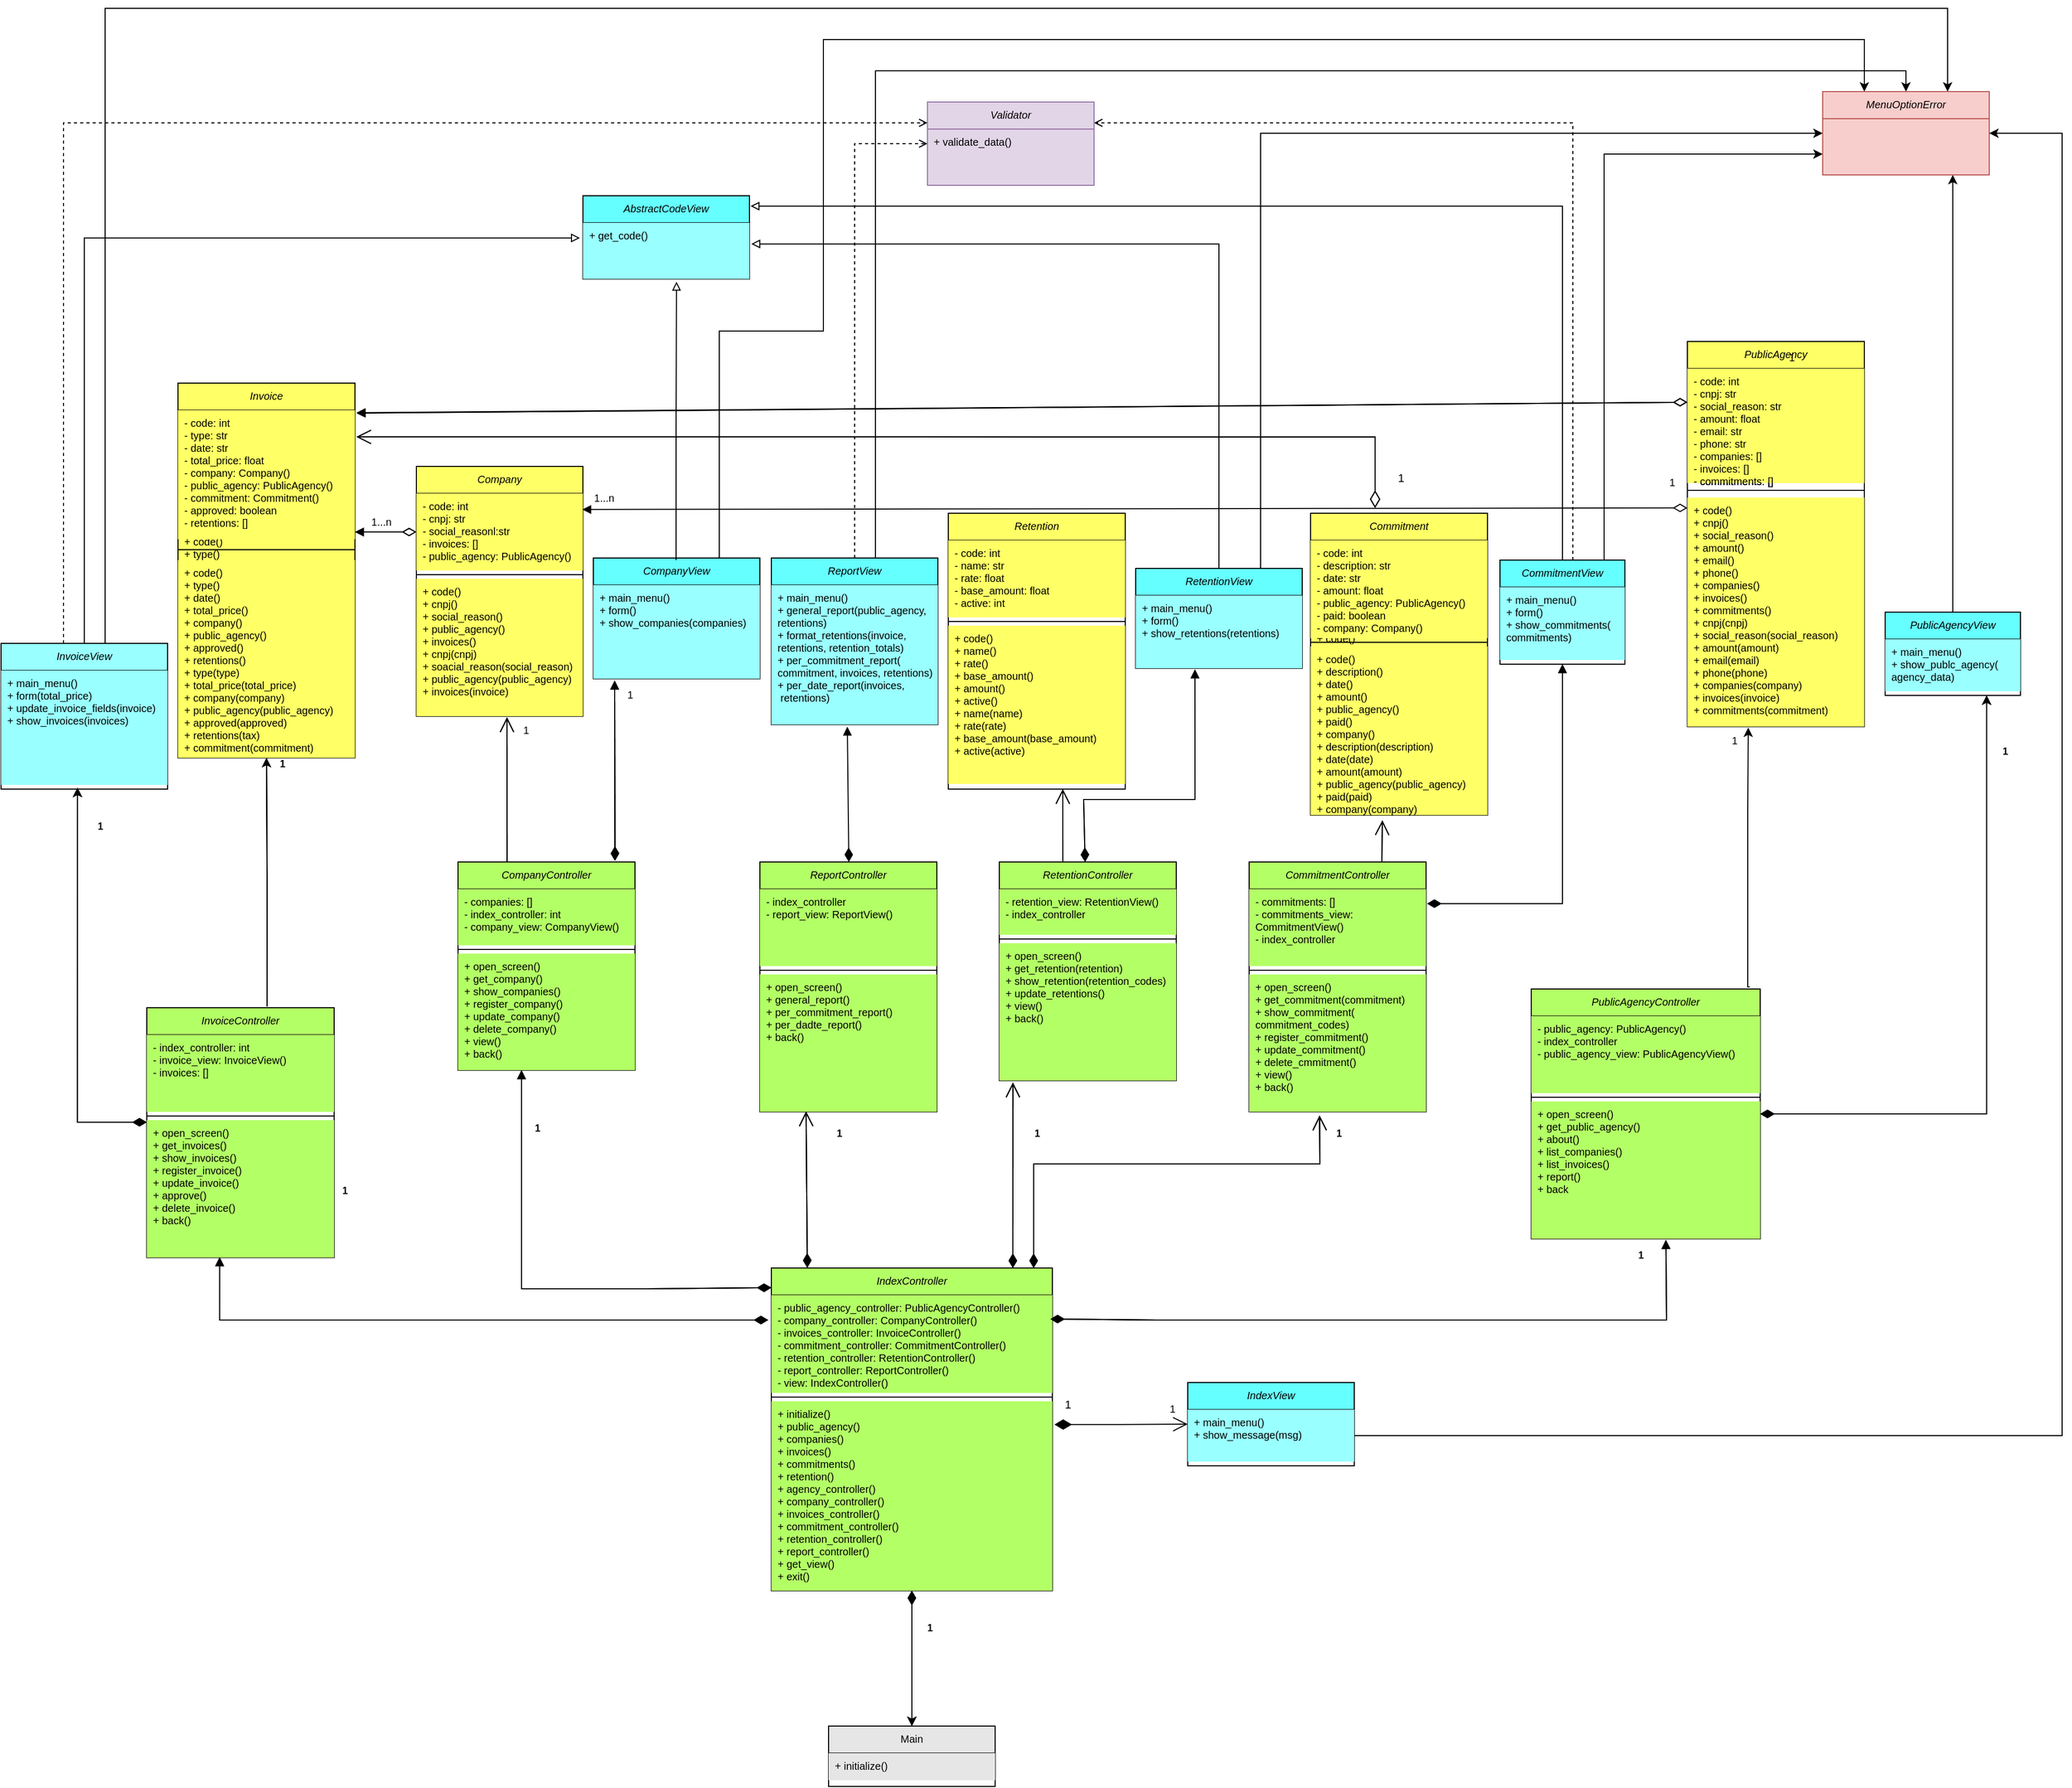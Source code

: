 <mxfile version="27.0.6">
  <diagram name="Page-1" id="JuK0nLyMnWMVUD9OGRPk">
    <mxGraphModel dx="3420" dy="2680" grid="1" gridSize="10" guides="1" tooltips="1" connect="1" arrows="1" fold="1" page="1" pageScale="1" pageWidth="827" pageHeight="1169" math="0" shadow="0">
      <root>
        <mxCell id="0" />
        <mxCell id="1" parent="0" />
        <mxCell id="KIbDW9FvNBwLlxhbpkFf-1" value="Invoice" style="swimlane;fontStyle=2;align=center;verticalAlign=top;childLayout=stackLayout;horizontal=1;startSize=26;horizontalStack=0;resizeParent=1;resizeLast=0;collapsible=1;marginBottom=0;rounded=0;shadow=0;strokeWidth=1;fontSize=10;fillColor=#FFFF66;" parent="1" vertex="1">
          <mxGeometry x="90" y="50" width="170" height="360" as="geometry">
            <mxRectangle x="230" y="140" width="160" height="26" as="alternateBounds" />
          </mxGeometry>
        </mxCell>
        <mxCell id="KIbDW9FvNBwLlxhbpkFf-2" value="- code: int&#xa;- type: str&#xa;- date: str&#xa;- total_price: float&#xa;- company: Company()&#xa;- public_agency: PublicAgency()&#xa;- commitment: Commitment()&#xa;- approved: boolean&#xa;- retentions: []&#xa;&#xa;" style="text;align=left;verticalAlign=top;spacingLeft=4;spacingRight=4;overflow=hidden;rotatable=0;points=[[0,0.5],[1,0.5]];portConstraint=eastwest;fontSize=10;fillColor=#FFFF66;" parent="KIbDW9FvNBwLlxhbpkFf-1" vertex="1">
          <mxGeometry y="26" width="170" height="124" as="geometry" />
        </mxCell>
        <mxCell id="KIbDW9FvNBwLlxhbpkFf-3" value="" style="line;html=1;strokeWidth=1;align=left;verticalAlign=middle;spacingTop=-1;spacingLeft=3;spacingRight=3;rotatable=0;labelPosition=right;points=[];portConstraint=eastwest;fontSize=10;" parent="KIbDW9FvNBwLlxhbpkFf-1" vertex="1">
          <mxGeometry y="150" width="170" height="20" as="geometry" />
        </mxCell>
        <mxCell id="KIbDW9FvNBwLlxhbpkFf-4" value="+ code()&#xa;+ type()&#xa;+ date()&#xa;+ total_price()&#xa;+ company()&#xa;+ public_agency()&#xa;+ approved()&#xa;+ retentions()&#xa;+ type(type)&#xa;+ total_price(total_price)&#xa;+ company(company)&#xa;+ public_agency(public_agency)&#xa;+ approved(approved)&#xa;+ retentions(tax)&#xa;+ commitment(commitment)" style="text;align=left;verticalAlign=top;spacingLeft=4;spacingRight=4;overflow=hidden;rotatable=0;points=[[0,0.5],[1,0.5]];portConstraint=eastwest;fontSize=10;fillColor=#FFFF66;" parent="KIbDW9FvNBwLlxhbpkFf-1" vertex="1">
          <mxGeometry y="170" width="170" height="190" as="geometry" />
        </mxCell>
        <mxCell id="KIbDW9FvNBwLlxhbpkFf-9" value="Company" style="swimlane;fontStyle=2;align=center;verticalAlign=top;childLayout=stackLayout;horizontal=1;startSize=26;horizontalStack=0;resizeParent=1;resizeLast=0;collapsible=1;marginBottom=0;rounded=0;shadow=0;strokeWidth=1;fontSize=10;fillColor=#FFFF66;" parent="1" vertex="1">
          <mxGeometry x="319" y="130" width="160" height="240" as="geometry">
            <mxRectangle x="230" y="140" width="160" height="26" as="alternateBounds" />
          </mxGeometry>
        </mxCell>
        <mxCell id="KIbDW9FvNBwLlxhbpkFf-10" value="- code: int&#xa;- cnpj: str&#xa;- social_reasonl:str&#xa;- invoices: []&#xa;- public_agency: PublicAgency()" style="text;align=left;verticalAlign=top;spacingLeft=4;spacingRight=4;overflow=hidden;rotatable=0;points=[[0,0.5],[1,0.5]];portConstraint=eastwest;fontSize=10;fillColor=#FFFF66;" parent="KIbDW9FvNBwLlxhbpkFf-9" vertex="1">
          <mxGeometry y="26" width="160" height="74" as="geometry" />
        </mxCell>
        <mxCell id="KIbDW9FvNBwLlxhbpkFf-11" value="" style="line;html=1;strokeWidth=1;align=left;verticalAlign=middle;spacingTop=-1;spacingLeft=3;spacingRight=3;rotatable=0;labelPosition=right;points=[];portConstraint=eastwest;fontSize=10;" parent="KIbDW9FvNBwLlxhbpkFf-9" vertex="1">
          <mxGeometry y="100" width="160" height="8" as="geometry" />
        </mxCell>
        <mxCell id="KIbDW9FvNBwLlxhbpkFf-12" value="+ code()&#xa;+ cnpj()&#xa;+ social_reason()&#xa;+ public_agency()&#xa;+ invoices()&#xa;+ cnpj(cnpj)&#xa;+ soacial_reason(social_reason)&#xa;+ public_agency(public_agency)&#xa;+ invoices(invoice)&#xa;" style="text;align=left;verticalAlign=top;spacingLeft=4;spacingRight=4;overflow=hidden;rotatable=0;points=[[0,0.5],[1,0.5]];portConstraint=eastwest;fontSize=10;fillColor=#FFFF66;" parent="KIbDW9FvNBwLlxhbpkFf-9" vertex="1">
          <mxGeometry y="108" width="160" height="132" as="geometry" />
        </mxCell>
        <mxCell id="KIbDW9FvNBwLlxhbpkFf-13" value="PublicAgency" style="swimlane;fontStyle=2;align=center;verticalAlign=top;childLayout=stackLayout;horizontal=1;startSize=26;horizontalStack=0;resizeParent=1;resizeLast=0;collapsible=1;marginBottom=0;rounded=0;shadow=0;strokeWidth=1;fontSize=10;fillColor=#FFFF66;" parent="1" vertex="1">
          <mxGeometry x="1540" y="10" width="170" height="370" as="geometry">
            <mxRectangle x="230" y="140" width="160" height="26" as="alternateBounds" />
          </mxGeometry>
        </mxCell>
        <mxCell id="KIbDW9FvNBwLlxhbpkFf-14" value="- code: int&#xa;- cnpj: str&#xa;- social_reason: str&#xa;- amount: float&#xa;- email: str&#xa;- phone: str&#xa;- companies: []&#xa;- invoices: []&#xa;- commitments: []" style="text;align=left;verticalAlign=top;spacingLeft=4;spacingRight=4;overflow=hidden;rotatable=0;points=[[0,0.5],[1,0.5]];portConstraint=eastwest;fontSize=10;fillColor=#FFFF66;" parent="KIbDW9FvNBwLlxhbpkFf-13" vertex="1">
          <mxGeometry y="26" width="170" height="110" as="geometry" />
        </mxCell>
        <mxCell id="KIbDW9FvNBwLlxhbpkFf-15" value="" style="line;html=1;strokeWidth=1;align=left;verticalAlign=middle;spacingTop=-1;spacingLeft=3;spacingRight=3;rotatable=0;labelPosition=right;points=[];portConstraint=eastwest;fontSize=10;" parent="KIbDW9FvNBwLlxhbpkFf-13" vertex="1">
          <mxGeometry y="136" width="170" height="14" as="geometry" />
        </mxCell>
        <mxCell id="KIbDW9FvNBwLlxhbpkFf-16" value="+ code()&#xa;+ cnpj()&#xa;+ social_reason()&#xa;+ amount()&#xa;+ email()&#xa;+ phone()&#xa;+ companies()&#xa;+ invoices()&#xa;+ commitments()&#xa;+ cnpj(cnpj)&#xa;+ social_reason(social_reason)&#xa;+ amount(amount)&#xa;+ email(email)&#xa;+ phone(phone)&#xa;+ companies(company)&#xa;+ invoices(invoice)&#xa;+ commitments(commitment)&#xa;" style="text;align=left;verticalAlign=top;spacingLeft=4;spacingRight=4;overflow=hidden;rotatable=0;points=[[0,0.5],[1,0.5]];portConstraint=eastwest;fontSize=10;fillColor=#FFFF66;" parent="KIbDW9FvNBwLlxhbpkFf-13" vertex="1">
          <mxGeometry y="150" width="170" height="220" as="geometry" />
        </mxCell>
        <mxCell id="KIbDW9FvNBwLlxhbpkFf-17" value="PublicAgencyView" style="swimlane;fontStyle=2;align=center;verticalAlign=top;childLayout=stackLayout;horizontal=1;startSize=26;horizontalStack=0;resizeParent=1;resizeLast=0;collapsible=1;marginBottom=0;rounded=0;shadow=0;strokeWidth=1;fontSize=10;fillColor=#66FFFF;" parent="1" vertex="1">
          <mxGeometry x="1730" y="270" width="130" height="80" as="geometry">
            <mxRectangle x="230" y="140" width="160" height="26" as="alternateBounds" />
          </mxGeometry>
        </mxCell>
        <mxCell id="KIbDW9FvNBwLlxhbpkFf-19" value="+ main_menu()&#xa;+ show_publc_agency(&#xa;agency_data)" style="text;align=left;verticalAlign=top;spacingLeft=4;spacingRight=4;overflow=hidden;rotatable=0;points=[[0,0.5],[1,0.5]];portConstraint=eastwest;fontSize=10;fillColor=#99FFFF;" parent="KIbDW9FvNBwLlxhbpkFf-17" vertex="1">
          <mxGeometry y="26" width="130" height="50" as="geometry" />
        </mxCell>
        <mxCell id="KIbDW9FvNBwLlxhbpkFf-20" value="CompanyView" style="swimlane;fontStyle=2;align=center;verticalAlign=top;childLayout=stackLayout;horizontal=1;startSize=26;horizontalStack=0;resizeParent=1;resizeLast=0;collapsible=1;marginBottom=0;rounded=0;shadow=0;strokeWidth=1;fontSize=10;fillColor=#66FFFF;" parent="1" vertex="1">
          <mxGeometry x="489" y="218" width="160" height="116" as="geometry">
            <mxRectangle x="230" y="140" width="160" height="26" as="alternateBounds" />
          </mxGeometry>
        </mxCell>
        <mxCell id="KIbDW9FvNBwLlxhbpkFf-22" value="+ main_menu()&#xa;+ form()&#xa;+ get_company()&#xa;+ show_companies(companies)" style="text;align=left;verticalAlign=top;spacingLeft=4;spacingRight=4;overflow=hidden;rotatable=0;points=[[0,0.5],[1,0.5]];portConstraint=eastwest;fontSize=10;fillColor=#99FFFF;" parent="KIbDW9FvNBwLlxhbpkFf-20" vertex="1">
          <mxGeometry y="26" width="160" height="90" as="geometry" />
        </mxCell>
        <mxCell id="KIbDW9FvNBwLlxhbpkFf-23" value="InvoiceView" style="swimlane;fontStyle=2;align=center;verticalAlign=top;childLayout=stackLayout;horizontal=1;startSize=26;horizontalStack=0;resizeParent=1;resizeLast=0;collapsible=1;marginBottom=0;rounded=0;shadow=0;strokeWidth=1;fontSize=10;fillColor=#99FFFF;" parent="1" vertex="1">
          <mxGeometry x="-80" y="300" width="160" height="140" as="geometry">
            <mxRectangle x="230" y="140" width="160" height="26" as="alternateBounds" />
          </mxGeometry>
        </mxCell>
        <mxCell id="KIbDW9FvNBwLlxhbpkFf-25" value="+ main_menu()&#xa;+ form(total_price)&#xa;+ update_invoice_fields(invoice)&#xa;+ get_invoice()&#xa;+ show_invoices(invoices)" style="text;align=left;verticalAlign=top;spacingLeft=4;spacingRight=4;overflow=hidden;rotatable=0;points=[[0,0.5],[1,0.5]];portConstraint=eastwest;fontSize=10;fillColor=#99FFFF;" parent="KIbDW9FvNBwLlxhbpkFf-23" vertex="1">
          <mxGeometry y="26" width="160" height="110" as="geometry" />
        </mxCell>
        <mxCell id="KIbDW9FvNBwLlxhbpkFf-27" value="InvoiceController" style="swimlane;fontStyle=2;align=center;verticalAlign=top;childLayout=stackLayout;horizontal=1;startSize=26;horizontalStack=0;resizeParent=1;resizeLast=0;collapsible=1;marginBottom=0;rounded=0;shadow=0;strokeWidth=1;fontSize=10;fillColor=#B3FF66;" parent="1" vertex="1">
          <mxGeometry x="60" y="650" width="180" height="240" as="geometry">
            <mxRectangle x="230" y="140" width="160" height="26" as="alternateBounds" />
          </mxGeometry>
        </mxCell>
        <mxCell id="KIbDW9FvNBwLlxhbpkFf-28" value="- index_controller: int&#xa;- invoice_view: InvoiceView()&#xa;- invoices: []" style="text;align=left;verticalAlign=top;spacingLeft=4;spacingRight=4;overflow=hidden;rotatable=0;points=[[0,0.5],[1,0.5]];portConstraint=eastwest;fontSize=10;fillColor=#B3FF66;" parent="KIbDW9FvNBwLlxhbpkFf-27" vertex="1">
          <mxGeometry y="26" width="180" height="74" as="geometry" />
        </mxCell>
        <mxCell id="KIbDW9FvNBwLlxhbpkFf-29" value="" style="line;html=1;strokeWidth=1;align=left;verticalAlign=middle;spacingTop=-1;spacingLeft=3;spacingRight=3;rotatable=0;labelPosition=right;points=[];portConstraint=eastwest;fontSize=10;" parent="KIbDW9FvNBwLlxhbpkFf-27" vertex="1">
          <mxGeometry y="100" width="180" height="8" as="geometry" />
        </mxCell>
        <mxCell id="KIbDW9FvNBwLlxhbpkFf-30" value="+ open_screen()&#xa;+ get_invoices(agency, company,&#xa;commitment, code)&#xa;+ show_invoices(agency, company,&#xa;code)&#xa;+ register_invoice()&#xa;+ update_invoice()&#xa;+ approve()&#xa;+ delete_invoice()&#xa;+ back()" style="text;align=left;verticalAlign=top;spacingLeft=4;spacingRight=4;overflow=hidden;rotatable=0;points=[[0,0.5],[1,0.5]];portConstraint=eastwest;fontSize=10;fillColor=#B3FF66;" parent="KIbDW9FvNBwLlxhbpkFf-27" vertex="1">
          <mxGeometry y="108" width="180" height="132" as="geometry" />
        </mxCell>
        <mxCell id="KIbDW9FvNBwLlxhbpkFf-109" value="" style="edgeStyle=orthogonalEdgeStyle;rounded=0;orthogonalLoop=1;jettySize=auto;html=1;startArrow=diamondThin;startFill=1;entryX=0.75;entryY=1;entryDx=0;entryDy=0;startSize=11;fontSize=10;" parent="1" source="KIbDW9FvNBwLlxhbpkFf-31" target="KIbDW9FvNBwLlxhbpkFf-17" edge="1">
          <mxGeometry relative="1" as="geometry">
            <mxPoint x="1470" y="650" as="targetPoint" />
          </mxGeometry>
        </mxCell>
        <mxCell id="KIbDW9FvNBwLlxhbpkFf-31" value="PublicAgencyController" style="swimlane;fontStyle=2;align=center;verticalAlign=top;childLayout=stackLayout;horizontal=1;startSize=26;horizontalStack=0;resizeParent=1;resizeLast=0;collapsible=1;marginBottom=0;rounded=0;shadow=0;strokeWidth=1;resizeWidth=1;fontSize=10;fillColor=#B3FF66;" parent="1" vertex="1">
          <mxGeometry x="1390" y="632" width="220" height="240" as="geometry">
            <mxRectangle x="230" y="140" width="160" height="26" as="alternateBounds" />
          </mxGeometry>
        </mxCell>
        <mxCell id="KIbDW9FvNBwLlxhbpkFf-32" value="- public_agency: PublicAgency()&#xa;- index_controller&#xa;- public_agency_view: PublicAgencyView()" style="text;align=left;verticalAlign=top;spacingLeft=4;spacingRight=4;overflow=hidden;rotatable=0;points=[[0,0.5],[1,0.5]];portConstraint=eastwest;fontSize=10;resizeWidth=1;fillColor=#B3FF66;" parent="KIbDW9FvNBwLlxhbpkFf-31" vertex="1">
          <mxGeometry y="26" width="220" height="74" as="geometry" />
        </mxCell>
        <mxCell id="KIbDW9FvNBwLlxhbpkFf-33" value="" style="line;html=1;strokeWidth=1;align=left;verticalAlign=middle;spacingTop=-1;spacingLeft=3;spacingRight=3;rotatable=0;labelPosition=right;points=[];portConstraint=eastwest;resizeWidth=1;fontSize=10;" parent="KIbDW9FvNBwLlxhbpkFf-31" vertex="1">
          <mxGeometry y="100" width="220" height="8" as="geometry" />
        </mxCell>
        <mxCell id="KIbDW9FvNBwLlxhbpkFf-34" value="+ open_screen()&#xa;+ get_public_agency()&#xa;+ about()&#xa;+ list_companies()&#xa;+ list_invoices()&#xa;+ report()&#xa;+ back" style="text;align=left;verticalAlign=top;spacingLeft=4;spacingRight=4;overflow=hidden;rotatable=0;points=[[0,0.5],[1,0.5]];portConstraint=eastwest;fontSize=10;resizeWidth=1;fillColor=#B3FF66;" parent="KIbDW9FvNBwLlxhbpkFf-31" vertex="1">
          <mxGeometry y="108" width="220" height="132" as="geometry" />
        </mxCell>
        <mxCell id="KIbDW9FvNBwLlxhbpkFf-35" value="CompanyController" style="swimlane;fontStyle=2;align=center;verticalAlign=top;childLayout=stackLayout;horizontal=1;startSize=26;horizontalStack=0;resizeParent=1;resizeLast=0;collapsible=1;marginBottom=0;rounded=0;shadow=0;strokeWidth=1;fontSize=10;fillColor=#B3FF66;" parent="1" vertex="1">
          <mxGeometry x="359" y="510" width="170" height="200" as="geometry">
            <mxRectangle x="230" y="140" width="160" height="26" as="alternateBounds" />
          </mxGeometry>
        </mxCell>
        <mxCell id="KIbDW9FvNBwLlxhbpkFf-36" value="- companies: []&#xa;- index_controller: int&#xa;- company_view: CompanyView()" style="text;align=left;verticalAlign=top;spacingLeft=4;spacingRight=4;overflow=hidden;rotatable=0;points=[[0,0.5],[1,0.5]];portConstraint=eastwest;fontSize=10;fillColor=#B3FF66;" parent="KIbDW9FvNBwLlxhbpkFf-35" vertex="1">
          <mxGeometry y="26" width="170" height="54" as="geometry" />
        </mxCell>
        <mxCell id="KIbDW9FvNBwLlxhbpkFf-37" value="" style="line;html=1;strokeWidth=1;align=left;verticalAlign=middle;spacingTop=-1;spacingLeft=3;spacingRight=3;rotatable=0;labelPosition=right;points=[];portConstraint=eastwest;fontSize=10;" parent="KIbDW9FvNBwLlxhbpkFf-35" vertex="1">
          <mxGeometry y="80" width="170" height="8" as="geometry" />
        </mxCell>
        <mxCell id="KIbDW9FvNBwLlxhbpkFf-38" value="+ open_screen()&#xa;+ get_company()&#xa;+ show_companies()&#xa;+ register_company()&#xa;+ update_company()&#xa;+ delete_company()&#xa;+ view()&#xa;+ back()" style="text;align=left;verticalAlign=top;spacingLeft=4;spacingRight=4;overflow=hidden;rotatable=0;points=[[0,0.5],[1,0.5]];portConstraint=eastwest;fontSize=10;fillColor=#B3FF66;" parent="KIbDW9FvNBwLlxhbpkFf-35" vertex="1">
          <mxGeometry y="88" width="170" height="112" as="geometry" />
        </mxCell>
        <mxCell id="KIbDW9FvNBwLlxhbpkFf-105" value="" style="edgeStyle=orthogonalEdgeStyle;rounded=0;orthogonalLoop=1;jettySize=auto;html=1;startArrow=diamondThin;startFill=1;startSize=11;entryX=0.5;entryY=0;entryDx=0;entryDy=0;fontSize=10;" parent="1" source="KIbDW9FvNBwLlxhbpkFf-39" target="KIbDW9FvNBwLlxhbpkFf-43" edge="1">
          <mxGeometry relative="1" as="geometry">
            <mxPoint x="795" y="1090" as="targetPoint" />
            <Array as="points" />
          </mxGeometry>
        </mxCell>
        <mxCell id="KIbDW9FvNBwLlxhbpkFf-39" value="IndexController" style="swimlane;fontStyle=2;align=center;verticalAlign=top;childLayout=stackLayout;horizontal=1;startSize=26;horizontalStack=0;resizeParent=1;resizeLast=0;collapsible=1;marginBottom=0;rounded=0;shadow=0;strokeWidth=1;fontSize=10;fillColor=#B3FF66;" parent="1" vertex="1">
          <mxGeometry x="660" y="900" width="270" height="310" as="geometry">
            <mxRectangle x="230" y="140" width="160" height="26" as="alternateBounds" />
          </mxGeometry>
        </mxCell>
        <mxCell id="KIbDW9FvNBwLlxhbpkFf-40" value="- public_agency_controller: PublicAgencyController()&#xa;- company_controller: CompanyController()&#xa;- invoices_controller: InvoiceController()&#xa;- commitment_controller: CommitmentController()&#xa;- retention_controller: RetentionController()&#xa;- report_controller: ReportController()&#xa;- view: IndexController()" style="text;align=left;verticalAlign=top;spacingLeft=4;spacingRight=4;overflow=hidden;rotatable=0;points=[[0,0.5],[1,0.5]];portConstraint=eastwest;fontSize=10;fillColor=#B3FF66;" parent="KIbDW9FvNBwLlxhbpkFf-39" vertex="1">
          <mxGeometry y="26" width="270" height="94" as="geometry" />
        </mxCell>
        <mxCell id="KIbDW9FvNBwLlxhbpkFf-41" value="" style="line;html=1;strokeWidth=1;align=left;verticalAlign=middle;spacingTop=-1;spacingLeft=3;spacingRight=3;rotatable=0;labelPosition=right;points=[];portConstraint=eastwest;fontSize=10;" parent="KIbDW9FvNBwLlxhbpkFf-39" vertex="1">
          <mxGeometry y="120" width="270" height="8" as="geometry" />
        </mxCell>
        <mxCell id="KIbDW9FvNBwLlxhbpkFf-42" value="+ initialize()&#xa;+ public_agency()&#xa;+ companies()&#xa;+ invoices()&#xa;+ commitments()&#xa;+ retention()&#xa;+ agency_controller()&#xa;+ company_controller()&#xa;+ invoices_controller()&#xa;+ commitment_controller()&#xa;+ retention_controller()&#xa;+ report_controller()&#xa;+ get_view()&#xa;+ exit()" style="text;align=left;verticalAlign=top;spacingLeft=4;spacingRight=4;overflow=hidden;rotatable=0;points=[[0,0.5],[1,0.5]];portConstraint=eastwest;fontSize=10;fillColor=#B3FF66;" parent="KIbDW9FvNBwLlxhbpkFf-39" vertex="1">
          <mxGeometry y="128" width="270" height="182" as="geometry" />
        </mxCell>
        <mxCell id="KIbDW9FvNBwLlxhbpkFf-43" value="Main" style="swimlane;fontStyle=0;align=center;verticalAlign=top;childLayout=stackLayout;horizontal=1;startSize=26;horizontalStack=0;resizeParent=1;resizeLast=0;collapsible=1;marginBottom=0;rounded=0;shadow=0;strokeWidth=1;fontSize=10;fillColor=#E6E6E6;" parent="1" vertex="1">
          <mxGeometry x="715" y="1340" width="160" height="58" as="geometry">
            <mxRectangle x="130" y="380" width="160" height="26" as="alternateBounds" />
          </mxGeometry>
        </mxCell>
        <mxCell id="KIbDW9FvNBwLlxhbpkFf-44" value="+ initialize()" style="text;align=left;verticalAlign=top;spacingLeft=4;spacingRight=4;overflow=hidden;rotatable=0;points=[[0,0.5],[1,0.5]];portConstraint=eastwest;fontSize=10;fillColor=#E6E6E6;" parent="KIbDW9FvNBwLlxhbpkFf-43" vertex="1">
          <mxGeometry y="26" width="160" height="26" as="geometry" />
        </mxCell>
        <mxCell id="KIbDW9FvNBwLlxhbpkFf-53" value="" style="endArrow=open;endFill=1;endSize=12;html=1;rounded=0;entryX=0.544;entryY=1.008;entryDx=0;entryDy=0;entryPerimeter=0;exitX=0.277;exitY=0;exitDx=0;exitDy=0;exitPerimeter=0;fontSize=10;" parent="1" source="KIbDW9FvNBwLlxhbpkFf-35" target="KIbDW9FvNBwLlxhbpkFf-12" edge="1">
          <mxGeometry width="160" relative="1" as="geometry">
            <mxPoint x="389" y="470" as="sourcePoint" />
            <mxPoint x="779" y="552" as="targetPoint" />
          </mxGeometry>
        </mxCell>
        <mxCell id="KIbDW9FvNBwLlxhbpkFf-71" value="1" style="text;html=1;align=center;verticalAlign=middle;resizable=0;points=[];autosize=1;strokeColor=none;fillColor=none;fontSize=10;" parent="1" vertex="1">
          <mxGeometry x="235" y="810" width="30" height="30" as="geometry" />
        </mxCell>
        <mxCell id="KIbDW9FvNBwLlxhbpkFf-72" value="1" style="text;html=1;align=center;verticalAlign=middle;resizable=0;points=[];autosize=1;strokeColor=none;fillColor=none;fontSize=10;" parent="1" vertex="1">
          <mxGeometry x="420" y="750" width="30" height="30" as="geometry" />
        </mxCell>
        <mxCell id="KIbDW9FvNBwLlxhbpkFf-73" value="1" style="text;html=1;align=center;verticalAlign=middle;resizable=0;points=[];autosize=1;strokeColor=none;fillColor=none;resizeWidth=1;fontSize=10;" parent="1" vertex="1">
          <mxGeometry x="1480" y="872" width="30" height="30" as="geometry" />
        </mxCell>
        <mxCell id="KIbDW9FvNBwLlxhbpkFf-74" value="1" style="text;html=1;align=center;verticalAlign=middle;resizable=0;points=[];autosize=1;strokeColor=none;fillColor=none;fontSize=10;" parent="1" vertex="1">
          <mxGeometry x="1030" y="1020" width="30" height="30" as="geometry" />
        </mxCell>
        <mxCell id="KIbDW9FvNBwLlxhbpkFf-75" value="1" style="text;html=1;align=center;verticalAlign=middle;resizable=0;points=[];autosize=1;strokeColor=none;fillColor=none;fontSize=10;" parent="1" vertex="1">
          <mxGeometry x="797" y="1230" width="30" height="30" as="geometry" />
        </mxCell>
        <mxCell id="KIbDW9FvNBwLlxhbpkFf-76" value="1" style="text;html=1;align=center;verticalAlign=middle;resizable=0;points=[];autosize=1;strokeColor=none;fillColor=none;fontSize=10;" parent="1" vertex="1">
          <mxGeometry x="175" y="400" width="30" height="30" as="geometry" />
        </mxCell>
        <mxCell id="KIbDW9FvNBwLlxhbpkFf-78" value="1" style="text;html=1;align=center;verticalAlign=middle;resizable=0;points=[];autosize=1;strokeColor=none;fillColor=none;fontSize=10;" parent="1" vertex="1">
          <mxGeometry x="1830" y="388" width="30" height="30" as="geometry" />
        </mxCell>
        <mxCell id="KIbDW9FvNBwLlxhbpkFf-80" value="1" style="text;html=1;align=center;verticalAlign=middle;resizable=0;points=[];autosize=1;strokeColor=none;fillColor=none;fontSize=10;" parent="1" vertex="1">
          <mxGeometry x="1570" y="378" width="30" height="30" as="geometry" />
        </mxCell>
        <mxCell id="KIbDW9FvNBwLlxhbpkFf-82" value="1" style="text;html=1;align=center;verticalAlign=middle;resizable=0;points=[];autosize=1;strokeColor=none;fillColor=none;fontSize=10;" parent="1" vertex="1">
          <mxGeometry x="409" y="368" width="30" height="30" as="geometry" />
        </mxCell>
        <mxCell id="KIbDW9FvNBwLlxhbpkFf-113" value="" style="html=1;verticalAlign=bottom;startArrow=diamondThin;startFill=1;endArrow=block;startSize=11;curved=0;rounded=0;entryX=0.588;entryY=1.008;entryDx=0;entryDy=0;entryPerimeter=0;fontSize=10;" parent="1" target="KIbDW9FvNBwLlxhbpkFf-34" edge="1">
          <mxGeometry width="60" relative="1" as="geometry">
            <mxPoint x="928" y="949" as="sourcePoint" />
            <mxPoint x="1300" y="930" as="targetPoint" />
            <Array as="points">
              <mxPoint x="1030" y="950" />
              <mxPoint x="1520" y="950" />
            </Array>
          </mxGeometry>
        </mxCell>
        <mxCell id="KIbDW9FvNBwLlxhbpkFf-114" value="" style="html=1;verticalAlign=bottom;startArrow=diamondThin;startFill=1;endArrow=block;startSize=11;curved=0;rounded=0;entryX=0.389;entryY=0.997;entryDx=0;entryDy=0;entryPerimeter=0;fontSize=10;" parent="1" target="KIbDW9FvNBwLlxhbpkFf-30" edge="1">
          <mxGeometry width="60" relative="1" as="geometry">
            <mxPoint x="657" y="950" as="sourcePoint" />
            <mxPoint x="230" y="930" as="targetPoint" />
            <Array as="points">
              <mxPoint x="560" y="950" />
              <mxPoint x="130" y="950" />
            </Array>
          </mxGeometry>
        </mxCell>
        <mxCell id="KIbDW9FvNBwLlxhbpkFf-115" value="" style="html=1;verticalAlign=bottom;startArrow=diamondThin;startFill=1;endArrow=block;startSize=11;curved=0;rounded=0;endSize=6;exitX=0;exitY=0.061;exitDx=0;exitDy=0;exitPerimeter=0;fontSize=10;" parent="1" source="KIbDW9FvNBwLlxhbpkFf-39" edge="1">
          <mxGeometry width="60" relative="1" as="geometry">
            <mxPoint x="590" y="914" as="sourcePoint" />
            <mxPoint x="420" y="710" as="targetPoint" />
            <Array as="points">
              <mxPoint x="540" y="920" />
              <mxPoint x="420" y="920" />
            </Array>
          </mxGeometry>
        </mxCell>
        <mxCell id="KIbDW9FvNBwLlxhbpkFf-117" value="" style="edgeStyle=orthogonalEdgeStyle;rounded=0;orthogonalLoop=1;jettySize=auto;html=1;startArrow=none;startFill=0;entryX=0.5;entryY=1;entryDx=0;entryDy=0;exitX=0.642;exitY=-0.005;exitDx=0;exitDy=0;exitPerimeter=0;fontSize=10;" parent="1" source="KIbDW9FvNBwLlxhbpkFf-27" target="KIbDW9FvNBwLlxhbpkFf-1" edge="1">
          <mxGeometry relative="1" as="geometry">
            <mxPoint x="175" y="570" as="sourcePoint" />
            <mxPoint x="170" y="610" as="targetPoint" />
            <Array as="points" />
          </mxGeometry>
        </mxCell>
        <mxCell id="KIbDW9FvNBwLlxhbpkFf-118" value="" style="edgeStyle=orthogonalEdgeStyle;rounded=0;orthogonalLoop=1;jettySize=auto;html=1;startArrow=diamondThin;startFill=1;startSize=11;entryX=0.459;entryY=1.024;entryDx=0;entryDy=0;entryPerimeter=0;exitX=0;exitY=0.015;exitDx=0;exitDy=0;exitPerimeter=0;fontSize=10;" parent="1" source="KIbDW9FvNBwLlxhbpkFf-30" target="KIbDW9FvNBwLlxhbpkFf-25" edge="1">
          <mxGeometry relative="1" as="geometry">
            <mxPoint x="50" y="760" as="sourcePoint" />
            <mxPoint y="590" as="targetPoint" />
            <Array as="points">
              <mxPoint x="-7" y="760" />
            </Array>
          </mxGeometry>
        </mxCell>
        <mxCell id="KIbDW9FvNBwLlxhbpkFf-119" value="1" style="text;html=1;align=center;verticalAlign=middle;resizable=0;points=[];autosize=1;strokeColor=none;fillColor=none;fontSize=10;" parent="1" vertex="1">
          <mxGeometry y="460" width="30" height="30" as="geometry" />
        </mxCell>
        <mxCell id="KIbDW9FvNBwLlxhbpkFf-123" value="" style="html=1;verticalAlign=bottom;startArrow=diamondThin;startFill=0;endArrow=block;startSize=11;curved=0;rounded=0;exitX=0;exitY=0.5;exitDx=0;exitDy=0;entryX=1;entryY=0.944;entryDx=0;entryDy=0;entryPerimeter=0;fontSize=10;" parent="1" source="KIbDW9FvNBwLlxhbpkFf-10" target="KIbDW9FvNBwLlxhbpkFf-2" edge="1">
          <mxGeometry width="60" relative="1" as="geometry">
            <mxPoint x="560" y="190" as="sourcePoint" />
            <mxPoint x="370" y="195" as="targetPoint" />
            <Array as="points" />
          </mxGeometry>
        </mxCell>
        <mxCell id="KIbDW9FvNBwLlxhbpkFf-125" value="1" style="text;html=1;align=center;verticalAlign=middle;resizable=0;points=[];autosize=1;strokeColor=none;fillColor=none;fontSize=10;" parent="1" vertex="1">
          <mxGeometry x="1625" y="10" width="30" height="30" as="geometry" />
        </mxCell>
        <mxCell id="KIbDW9FvNBwLlxhbpkFf-127" value="1...n" style="text;html=1;align=center;verticalAlign=middle;resizable=0;points=[];autosize=1;strokeColor=none;fillColor=none;fontSize=10;" parent="1" vertex="1">
          <mxGeometry x="479" y="145" width="40" height="30" as="geometry" />
        </mxCell>
        <mxCell id="KIbDW9FvNBwLlxhbpkFf-129" value="1...n" style="text;html=1;align=center;verticalAlign=middle;resizable=0;points=[];autosize=1;strokeColor=none;fillColor=none;fontSize=10;" parent="1" vertex="1">
          <mxGeometry x="265" y="168" width="40" height="30" as="geometry" />
        </mxCell>
        <mxCell id="KIbDW9FvNBwLlxhbpkFf-132" value="" style="html=1;verticalAlign=bottom;startArrow=diamondThin;startFill=0;endArrow=block;startSize=11;curved=0;rounded=0;entryX=1.009;entryY=0.023;entryDx=0;entryDy=0;entryPerimeter=0;fontSize=10;exitX=0;exitY=0.294;exitDx=0;exitDy=0;exitPerimeter=0;" parent="1" source="KIbDW9FvNBwLlxhbpkFf-14" target="KIbDW9FvNBwLlxhbpkFf-2" edge="1">
          <mxGeometry width="60" relative="1" as="geometry">
            <mxPoint x="1400" y="50" as="sourcePoint" />
            <mxPoint x="310" y="80" as="targetPoint" />
            <Array as="points" />
          </mxGeometry>
        </mxCell>
        <mxCell id="KIbDW9FvNBwLlxhbpkFf-116" value="" style="html=1;verticalAlign=bottom;startArrow=diamondThin;startFill=1;endArrow=block;startSize=11;curved=0;rounded=0;exitX=0.887;exitY=-0.006;exitDx=0;exitDy=0;exitPerimeter=0;entryX=0.128;entryY=1.019;entryDx=0;entryDy=0;entryPerimeter=0;fontSize=10;" parent="1" source="KIbDW9FvNBwLlxhbpkFf-35" target="KIbDW9FvNBwLlxhbpkFf-22" edge="1">
          <mxGeometry width="60" relative="1" as="geometry">
            <mxPoint x="529" y="458" as="sourcePoint" />
            <mxPoint x="529" y="378" as="targetPoint" />
            <Array as="points" />
          </mxGeometry>
        </mxCell>
        <mxCell id="0EE_jmq524pXybvCe2dw-2" value="CommitmentController" style="swimlane;fontStyle=2;align=center;verticalAlign=top;childLayout=stackLayout;horizontal=1;startSize=26;horizontalStack=0;resizeParent=1;resizeLast=0;collapsible=1;marginBottom=0;rounded=0;shadow=0;strokeWidth=1;fontSize=10;fillColor=#B3FF66;" parent="1" vertex="1">
          <mxGeometry x="1119" y="510" width="170" height="240" as="geometry">
            <mxRectangle x="230" y="140" width="160" height="26" as="alternateBounds" />
          </mxGeometry>
        </mxCell>
        <mxCell id="0EE_jmq524pXybvCe2dw-3" value="- commitments: []&#xa;- commitments_view: &#xa;CommitmentView()&#xa;- index_controller" style="text;align=left;verticalAlign=top;spacingLeft=4;spacingRight=4;overflow=hidden;rotatable=0;points=[[0,0.5],[1,0.5]];portConstraint=eastwest;fontSize=10;fillColor=#B3FF66;" parent="0EE_jmq524pXybvCe2dw-2" vertex="1">
          <mxGeometry y="26" width="170" height="74" as="geometry" />
        </mxCell>
        <mxCell id="0EE_jmq524pXybvCe2dw-4" value="" style="line;html=1;strokeWidth=1;align=left;verticalAlign=middle;spacingTop=-1;spacingLeft=3;spacingRight=3;rotatable=0;labelPosition=right;points=[];portConstraint=eastwest;fontSize=10;" parent="0EE_jmq524pXybvCe2dw-2" vertex="1">
          <mxGeometry y="100" width="170" height="8" as="geometry" />
        </mxCell>
        <mxCell id="0EE_jmq524pXybvCe2dw-5" value="+ open_screen()&#xa;+ get_commitment(commitment)&#xa;+ show_commitment(&#xa;commitment_codes)&#xa;+ register_commitment()&#xa;+ update_commitment()&#xa;+ delete_cmmitment()&#xa;+ view()&#xa;+ back()" style="text;align=left;verticalAlign=top;spacingLeft=4;spacingRight=4;overflow=hidden;rotatable=0;points=[[0,0.5],[1,0.5]];portConstraint=eastwest;fontSize=10;fillColor=#B3FF66;" parent="0EE_jmq524pXybvCe2dw-2" vertex="1">
          <mxGeometry y="108" width="170" height="132" as="geometry" />
        </mxCell>
        <mxCell id="0EE_jmq524pXybvCe2dw-7" value="RetentionController" style="swimlane;fontStyle=2;align=center;verticalAlign=top;childLayout=stackLayout;horizontal=1;startSize=26;horizontalStack=0;resizeParent=1;resizeLast=0;collapsible=1;marginBottom=0;rounded=0;shadow=0;strokeWidth=1;fontSize=10;fillColor=#B3FF66;" parent="1" vertex="1">
          <mxGeometry x="879" y="510" width="170" height="210" as="geometry">
            <mxRectangle x="230" y="140" width="160" height="26" as="alternateBounds" />
          </mxGeometry>
        </mxCell>
        <mxCell id="0EE_jmq524pXybvCe2dw-8" value="- retention_view: RetentionView()&#xa;- index_controller" style="text;align=left;verticalAlign=top;spacingLeft=4;spacingRight=4;overflow=hidden;rotatable=0;points=[[0,0.5],[1,0.5]];portConstraint=eastwest;fontSize=10;fillColor=#B3FF66;" parent="0EE_jmq524pXybvCe2dw-7" vertex="1">
          <mxGeometry y="26" width="170" height="44" as="geometry" />
        </mxCell>
        <mxCell id="0EE_jmq524pXybvCe2dw-9" value="" style="line;html=1;strokeWidth=1;align=left;verticalAlign=middle;spacingTop=-1;spacingLeft=3;spacingRight=3;rotatable=0;labelPosition=right;points=[];portConstraint=eastwest;fontSize=10;" parent="0EE_jmq524pXybvCe2dw-7" vertex="1">
          <mxGeometry y="70" width="170" height="8" as="geometry" />
        </mxCell>
        <mxCell id="0EE_jmq524pXybvCe2dw-10" value="+ open_screen()&#xa;+ get_retention(retention)&#xa;+ show_retention(retention_codes)&#xa;+ update_retentions()&#xa;+ view()&#xa;+ back()" style="text;align=left;verticalAlign=top;spacingLeft=4;spacingRight=4;overflow=hidden;rotatable=0;points=[[0,0.5],[1,0.5]];portConstraint=eastwest;fontSize=10;fillColor=#B3FF66;" parent="0EE_jmq524pXybvCe2dw-7" vertex="1">
          <mxGeometry y="78" width="170" height="132" as="geometry" />
        </mxCell>
        <mxCell id="0EE_jmq524pXybvCe2dw-11" value="1" style="text;html=1;align=center;verticalAlign=middle;resizable=0;points=[];autosize=1;strokeColor=none;fillColor=none;fontSize=10;" parent="1" vertex="1">
          <mxGeometry x="710" y="755" width="30" height="30" as="geometry" />
        </mxCell>
        <mxCell id="0EE_jmq524pXybvCe2dw-13" value="ReportController" style="swimlane;fontStyle=2;align=center;verticalAlign=top;childLayout=stackLayout;horizontal=1;startSize=26;horizontalStack=0;resizeParent=1;resizeLast=0;collapsible=1;marginBottom=0;rounded=0;shadow=0;strokeWidth=1;fontSize=10;fillColor=#B3FF66;" parent="1" vertex="1">
          <mxGeometry x="649" y="510" width="170" height="240" as="geometry">
            <mxRectangle x="230" y="140" width="160" height="26" as="alternateBounds" />
          </mxGeometry>
        </mxCell>
        <mxCell id="0EE_jmq524pXybvCe2dw-14" value="- index_controller&#xa;- report_view: ReportView()" style="text;align=left;verticalAlign=top;spacingLeft=4;spacingRight=4;overflow=hidden;rotatable=0;points=[[0,0.5],[1,0.5]];portConstraint=eastwest;fontSize=10;fillColor=#B3FF66;" parent="0EE_jmq524pXybvCe2dw-13" vertex="1">
          <mxGeometry y="26" width="170" height="74" as="geometry" />
        </mxCell>
        <mxCell id="0EE_jmq524pXybvCe2dw-15" value="" style="line;html=1;strokeWidth=1;align=left;verticalAlign=middle;spacingTop=-1;spacingLeft=3;spacingRight=3;rotatable=0;labelPosition=right;points=[];portConstraint=eastwest;fontSize=10;" parent="0EE_jmq524pXybvCe2dw-13" vertex="1">
          <mxGeometry y="100" width="170" height="8" as="geometry" />
        </mxCell>
        <mxCell id="0EE_jmq524pXybvCe2dw-16" value="+ open_screen()&#xa;+ general_report()&#xa;+ per_commitment_report()&#xa;+ per_dadte_report()&#xa;+ back()" style="text;align=left;verticalAlign=top;spacingLeft=4;spacingRight=4;overflow=hidden;rotatable=0;points=[[0,0.5],[1,0.5]];portConstraint=eastwest;fontSize=10;fillColor=#B3FF66;" parent="0EE_jmq524pXybvCe2dw-13" vertex="1">
          <mxGeometry y="108" width="170" height="132" as="geometry" />
        </mxCell>
        <mxCell id="0EE_jmq524pXybvCe2dw-18" value="" style="endArrow=open;endFill=1;endSize=12;html=1;rounded=0;exitX=0.128;exitY=-0.001;exitDx=0;exitDy=0;exitPerimeter=0;entryX=0.261;entryY=0.997;entryDx=0;entryDy=0;entryPerimeter=0;startArrow=diamondThin;startFill=1;startSize=11;fontSize=10;" parent="1" source="KIbDW9FvNBwLlxhbpkFf-39" target="0EE_jmq524pXybvCe2dw-16" edge="1">
          <mxGeometry width="160" relative="1" as="geometry">
            <mxPoint x="700" y="830" as="sourcePoint" />
            <mxPoint x="860" y="830" as="targetPoint" />
          </mxGeometry>
        </mxCell>
        <mxCell id="0EE_jmq524pXybvCe2dw-19" value="" style="endArrow=open;endFill=1;endSize=12;html=1;rounded=0;exitX=0.128;exitY=-0.001;exitDx=0;exitDy=0;exitPerimeter=0;entryX=0.077;entryY=1.014;entryDx=0;entryDy=0;entryPerimeter=0;startArrow=diamondThin;startFill=1;startSize=11;fontSize=10;" parent="1" target="0EE_jmq524pXybvCe2dw-10" edge="1">
          <mxGeometry width="160" relative="1" as="geometry">
            <mxPoint x="892" y="900" as="sourcePoint" />
            <mxPoint x="892" y="760" as="targetPoint" />
          </mxGeometry>
        </mxCell>
        <mxCell id="0EE_jmq524pXybvCe2dw-20" value="" style="endArrow=open;endFill=1;endSize=12;html=1;rounded=0;exitX=0.128;exitY=-0.001;exitDx=0;exitDy=0;exitPerimeter=0;entryX=0.398;entryY=1.027;entryDx=0;entryDy=0;entryPerimeter=0;startArrow=diamondThin;startFill=1;startSize=11;fontSize=10;" parent="1" target="0EE_jmq524pXybvCe2dw-5" edge="1">
          <mxGeometry width="160" relative="1" as="geometry">
            <mxPoint x="912" y="900" as="sourcePoint" />
            <mxPoint x="910" y="750" as="targetPoint" />
            <Array as="points">
              <mxPoint x="912" y="800" />
              <mxPoint x="1187" y="800" />
            </Array>
          </mxGeometry>
        </mxCell>
        <mxCell id="0EE_jmq524pXybvCe2dw-21" value="1" style="text;html=1;align=center;verticalAlign=middle;resizable=0;points=[];autosize=1;strokeColor=none;fillColor=none;fontSize=10;" parent="1" vertex="1">
          <mxGeometry x="900" y="755" width="30" height="30" as="geometry" />
        </mxCell>
        <mxCell id="0EE_jmq524pXybvCe2dw-22" value="1" style="text;html=1;align=center;verticalAlign=middle;resizable=0;points=[];autosize=1;strokeColor=none;fillColor=none;fontSize=10;" parent="1" vertex="1">
          <mxGeometry x="1190" y="755" width="30" height="30" as="geometry" />
        </mxCell>
        <mxCell id="0EE_jmq524pXybvCe2dw-23" value="ReportView" style="swimlane;fontStyle=2;align=center;verticalAlign=top;childLayout=stackLayout;horizontal=1;startSize=26;horizontalStack=0;resizeParent=1;resizeLast=0;collapsible=1;marginBottom=0;rounded=0;shadow=0;strokeWidth=1;fontSize=10;fillColor=#66FFFF;" parent="1" vertex="1">
          <mxGeometry x="660" y="218" width="160" height="160" as="geometry">
            <mxRectangle x="230" y="140" width="160" height="26" as="alternateBounds" />
          </mxGeometry>
        </mxCell>
        <mxCell id="0EE_jmq524pXybvCe2dw-25" value="+ main_menu()&#xa;+ general_report(public_agency,&#xa;retentions)&#xa;+ format_retentions(invoice,&#xa;retentions, retention_totals)&#xa;+ per_invoice_report()&#xa;+ per_commitment_report(&#xa;commitment, invoices, retentions)&#xa;+ per_date_report(invoices,&#xa; retentions)" style="text;align=left;verticalAlign=top;spacingLeft=4;spacingRight=4;overflow=hidden;rotatable=0;points=[[0,0.5],[1,0.5]];portConstraint=eastwest;fontSize=10;fillColor=#99FFFF;" parent="0EE_jmq524pXybvCe2dw-23" vertex="1">
          <mxGeometry y="26" width="160" height="134" as="geometry" />
        </mxCell>
        <mxCell id="yv48-CPX1_hlfbAtmHpL-1" value="Retention" style="swimlane;fontStyle=2;align=center;verticalAlign=top;childLayout=stackLayout;horizontal=1;startSize=26;horizontalStack=0;resizeParent=1;resizeLast=0;collapsible=1;marginBottom=0;rounded=0;shadow=0;strokeWidth=1;fontSize=10;fillColor=#FFFF66;" parent="1" vertex="1">
          <mxGeometry x="830" y="175" width="170" height="265" as="geometry">
            <mxRectangle x="230" y="140" width="160" height="26" as="alternateBounds" />
          </mxGeometry>
        </mxCell>
        <mxCell id="yv48-CPX1_hlfbAtmHpL-2" value="- code: int&#xa;- name: str&#xa;- rate: float&#xa;- base_amount: float&#xa;- active: int" style="text;align=left;verticalAlign=top;spacingLeft=4;spacingRight=4;overflow=hidden;rotatable=0;points=[[0,0.5],[1,0.5]];portConstraint=eastwest;fontSize=10;fillColor=#FFFF66;" parent="yv48-CPX1_hlfbAtmHpL-1" vertex="1">
          <mxGeometry y="26" width="170" height="74" as="geometry" />
        </mxCell>
        <mxCell id="yv48-CPX1_hlfbAtmHpL-3" value="" style="line;html=1;strokeWidth=1;align=left;verticalAlign=middle;spacingTop=-1;spacingLeft=3;spacingRight=3;rotatable=0;labelPosition=right;points=[];portConstraint=eastwest;fontSize=10;" parent="yv48-CPX1_hlfbAtmHpL-1" vertex="1">
          <mxGeometry y="100" width="170" height="8" as="geometry" />
        </mxCell>
        <mxCell id="yv48-CPX1_hlfbAtmHpL-4" value="+ code()&#xa;+ name()&#xa;+ rate()&#xa;+ base_amount()&#xa;+ amount()&#xa;+ active()&#xa;+ name(name)&#xa;+ rate(rate)&#xa;+ base_amount(base_amount)&#xa;+ active(active)" style="text;align=left;verticalAlign=top;spacingLeft=4;spacingRight=4;overflow=hidden;rotatable=0;points=[[0,0.5],[1,0.5]];portConstraint=eastwest;fontSize=10;fillColor=#FFFF66;" parent="yv48-CPX1_hlfbAtmHpL-1" vertex="1">
          <mxGeometry y="108" width="170" height="152" as="geometry" />
        </mxCell>
        <mxCell id="KT3VjHzMwdaUQe_DEXfo-2" value="" style="html=1;verticalAlign=bottom;startArrow=diamondThin;startFill=1;endArrow=block;startSize=11;curved=0;rounded=0;exitX=0.887;exitY=-0.006;exitDx=0;exitDy=0;exitPerimeter=0;fontSize=10;entryX=0.356;entryY=1.014;entryDx=0;entryDy=0;entryPerimeter=0;" parent="yv48-CPX1_hlfbAtmHpL-1" target="yv48-CPX1_hlfbAtmHpL-16" edge="1">
          <mxGeometry width="60" relative="1" as="geometry">
            <mxPoint x="131.44" y="335" as="sourcePoint" />
            <mxPoint x="130" y="175" as="targetPoint" />
            <Array as="points">
              <mxPoint x="130" y="275" />
              <mxPoint x="180" y="275" />
              <mxPoint x="237" y="275" />
            </Array>
          </mxGeometry>
        </mxCell>
        <mxCell id="yv48-CPX1_hlfbAtmHpL-5" value="Commitment" style="swimlane;fontStyle=2;align=center;verticalAlign=top;childLayout=stackLayout;horizontal=1;startSize=26;horizontalStack=0;resizeParent=1;resizeLast=0;collapsible=1;marginBottom=0;rounded=0;shadow=0;strokeWidth=1;fontSize=10;fillColor=#FFFF66;" parent="1" vertex="1">
          <mxGeometry x="1178" y="175" width="170" height="290" as="geometry">
            <mxRectangle x="230" y="140" width="160" height="26" as="alternateBounds" />
          </mxGeometry>
        </mxCell>
        <mxCell id="yv48-CPX1_hlfbAtmHpL-6" value="- code: int&#xa;- description: str&#xa;- date: str&#xa;- amount: float&#xa;- public_agency: PublicAgency()&#xa;- paid: boolean&#xa;- company: Company()" style="text;align=left;verticalAlign=top;spacingLeft=4;spacingRight=4;overflow=hidden;rotatable=0;points=[[0,0.5],[1,0.5]];portConstraint=eastwest;fontSize=10;fillColor=#FFFF66;" parent="yv48-CPX1_hlfbAtmHpL-5" vertex="1">
          <mxGeometry y="26" width="170" height="94" as="geometry" />
        </mxCell>
        <mxCell id="yv48-CPX1_hlfbAtmHpL-7" value="" style="line;html=1;strokeWidth=1;align=left;verticalAlign=middle;spacingTop=-1;spacingLeft=3;spacingRight=3;rotatable=0;labelPosition=right;points=[];portConstraint=eastwest;fontSize=10;" parent="yv48-CPX1_hlfbAtmHpL-5" vertex="1">
          <mxGeometry y="120" width="170" height="8" as="geometry" />
        </mxCell>
        <mxCell id="yv48-CPX1_hlfbAtmHpL-8" value="+ code()&#xa;+ description()&#xa;+ date()&#xa;+ amount()&#xa;+ public_agency()&#xa;+ paid()&#xa;+ company()&#xa;+ description(description)&#xa;+ date(date)&#xa;+ amount(amount)&#xa;+ public_agency(public_agency)&#xa;+ paid(paid)&#xa;+ company(company)" style="text;align=left;verticalAlign=top;spacingLeft=4;spacingRight=4;overflow=hidden;rotatable=0;points=[[0,0.5],[1,0.5]];portConstraint=eastwest;fontSize=10;fillColor=#FFFF66;" parent="yv48-CPX1_hlfbAtmHpL-5" vertex="1">
          <mxGeometry y="128" width="170" height="162" as="geometry" />
        </mxCell>
        <mxCell id="KT3VjHzMwdaUQe_DEXfo-3" value="" style="html=1;verticalAlign=bottom;startArrow=diamondThin;startFill=1;endArrow=block;startSize=11;curved=0;rounded=0;fontSize=10;entryX=0.5;entryY=1;entryDx=0;entryDy=0;" parent="yv48-CPX1_hlfbAtmHpL-5" target="yv48-CPX1_hlfbAtmHpL-9" edge="1">
          <mxGeometry width="60" relative="1" as="geometry">
            <mxPoint x="112" y="375" as="sourcePoint" />
            <mxPoint x="149" y="145" as="targetPoint" />
            <Array as="points">
              <mxPoint x="242" y="375" />
              <mxPoint x="242" y="305" />
            </Array>
          </mxGeometry>
        </mxCell>
        <mxCell id="yv48-CPX1_hlfbAtmHpL-13" value="RetentionView" style="swimlane;fontStyle=2;align=center;verticalAlign=top;childLayout=stackLayout;horizontal=1;startSize=26;horizontalStack=0;resizeParent=1;resizeLast=0;collapsible=1;marginBottom=0;rounded=0;shadow=0;strokeWidth=1;fontSize=10;fillColor=#66FFFF;" parent="1" vertex="1">
          <mxGeometry x="1010" y="228" width="160" height="96" as="geometry">
            <mxRectangle x="230" y="140" width="160" height="26" as="alternateBounds" />
          </mxGeometry>
        </mxCell>
        <mxCell id="yv48-CPX1_hlfbAtmHpL-16" value="+ main_menu()&#xa;+ get_retention()&#xa;+ form()&#xa;+ show_retentions(retentions)" style="text;align=left;verticalAlign=top;spacingLeft=4;spacingRight=4;overflow=hidden;rotatable=0;points=[[0,0.5],[1,0.5]];portConstraint=eastwest;fontSize=10;fillColor=#99FFFF;" parent="yv48-CPX1_hlfbAtmHpL-13" vertex="1">
          <mxGeometry y="26" width="160" height="70" as="geometry" />
        </mxCell>
        <mxCell id="yv48-CPX1_hlfbAtmHpL-9" value="CommitmentView" style="swimlane;fontStyle=2;align=center;verticalAlign=top;childLayout=stackLayout;horizontal=1;startSize=26;horizontalStack=0;resizeParent=1;resizeLast=0;collapsible=1;marginBottom=0;rounded=0;shadow=0;strokeWidth=1;fontSize=10;fillColor=#66FFFF;" parent="1" vertex="1">
          <mxGeometry x="1360" y="220" width="120" height="100" as="geometry">
            <mxRectangle x="230" y="140" width="160" height="26" as="alternateBounds" />
          </mxGeometry>
        </mxCell>
        <mxCell id="yv48-CPX1_hlfbAtmHpL-12" value="+ main_menu()&#xa;+ form()&#xa;+ get_commitment()&#xa;+ show_commitments(&#xa;commitments)" style="text;align=left;verticalAlign=top;spacingLeft=4;spacingRight=4;overflow=hidden;rotatable=0;points=[[0,0.5],[1,0.5]];portConstraint=eastwest;fontSize=10;fillColor=#99FFFF;" parent="yv48-CPX1_hlfbAtmHpL-9" vertex="1">
          <mxGeometry y="26" width="120" height="70" as="geometry" />
        </mxCell>
        <mxCell id="yv48-CPX1_hlfbAtmHpL-17" value="IndexView" style="swimlane;fontStyle=2;align=center;verticalAlign=top;childLayout=stackLayout;horizontal=1;startSize=26;horizontalStack=0;resizeParent=1;resizeLast=0;collapsible=1;marginBottom=0;rounded=0;shadow=0;strokeWidth=1;fontSize=10;fillColor=#66FFFF;" parent="1" vertex="1">
          <mxGeometry x="1060" y="1010" width="160" height="80" as="geometry">
            <mxRectangle x="230" y="140" width="160" height="26" as="alternateBounds" />
          </mxGeometry>
        </mxCell>
        <mxCell id="yv48-CPX1_hlfbAtmHpL-19" value="+ main_menu()&#xa;+ show_message(msg)" style="text;align=left;verticalAlign=top;spacingLeft=4;spacingRight=4;overflow=hidden;rotatable=0;points=[[0,0.5],[1,0.5]];portConstraint=eastwest;fontSize=10;fillColor=#99FFFF;" parent="yv48-CPX1_hlfbAtmHpL-17" vertex="1">
          <mxGeometry y="26" width="160" height="50" as="geometry" />
        </mxCell>
        <mxCell id="KT3VjHzMwdaUQe_DEXfo-4" value="" style="endArrow=open;endFill=1;endSize=12;html=1;rounded=0;exitX=0.359;exitY=0;exitDx=0;exitDy=0;exitPerimeter=0;" parent="1" source="0EE_jmq524pXybvCe2dw-7" edge="1">
          <mxGeometry width="160" relative="1" as="geometry">
            <mxPoint x="884" y="427" as="sourcePoint" />
            <mxPoint x="940" y="440" as="targetPoint" />
          </mxGeometry>
        </mxCell>
        <mxCell id="KT3VjHzMwdaUQe_DEXfo-5" value="" style="endArrow=open;endFill=1;endSize=12;html=1;rounded=0;exitX=0.75;exitY=0;exitDx=0;exitDy=0;" parent="1" source="0EE_jmq524pXybvCe2dw-2" edge="1">
          <mxGeometry width="160" relative="1" as="geometry">
            <mxPoint x="1200" y="510" as="sourcePoint" />
            <mxPoint x="1247" y="470" as="targetPoint" />
            <Array as="points" />
          </mxGeometry>
        </mxCell>
        <mxCell id="KT3VjHzMwdaUQe_DEXfo-6" value="1" style="endArrow=open;html=1;endSize=12;startArrow=diamondThin;startSize=14;startFill=0;edgeStyle=orthogonalEdgeStyle;align=left;verticalAlign=bottom;rounded=0;entryX=1.008;entryY=0.207;entryDx=0;entryDy=0;entryPerimeter=0;" parent="1" target="KIbDW9FvNBwLlxhbpkFf-2" edge="1">
          <mxGeometry x="-0.962" y="-20" relative="1" as="geometry">
            <mxPoint x="1240" y="170" as="sourcePoint" />
            <mxPoint x="660" y="90" as="targetPoint" />
            <Array as="points">
              <mxPoint x="1240" y="102" />
            </Array>
            <mxPoint as="offset" />
          </mxGeometry>
        </mxCell>
        <mxCell id="w8F8vg9JkP7POAQSaSJi-1" value="Invoice" style="swimlane;fontStyle=2;align=center;verticalAlign=top;childLayout=stackLayout;horizontal=1;startSize=26;horizontalStack=0;resizeParent=1;resizeLast=0;collapsible=1;marginBottom=0;rounded=0;shadow=0;strokeWidth=1;fontSize=10;fillColor=#FFFF66;" vertex="1" parent="1">
          <mxGeometry x="90" y="50" width="170" height="340" as="geometry">
            <mxRectangle x="230" y="140" width="160" height="26" as="alternateBounds" />
          </mxGeometry>
        </mxCell>
        <mxCell id="w8F8vg9JkP7POAQSaSJi-2" value="- code: int&#xa;- type: str&#xa;- date: str&#xa;- total_price: float&#xa;- company: Company()&#xa;- public_agency: PublicAgency()&#xa;- approved: boolean&#xa;- retentions: []&#xa;&#xa;" style="text;align=left;verticalAlign=top;spacingLeft=4;spacingRight=4;overflow=hidden;rotatable=0;points=[[0,0.5],[1,0.5]];portConstraint=eastwest;fontSize=10;fillColor=#FFFF66;" vertex="1" parent="w8F8vg9JkP7POAQSaSJi-1">
          <mxGeometry y="26" width="170" height="104" as="geometry" />
        </mxCell>
        <mxCell id="w8F8vg9JkP7POAQSaSJi-3" value="" style="line;html=1;strokeWidth=1;align=left;verticalAlign=middle;spacingTop=-1;spacingLeft=3;spacingRight=3;rotatable=0;labelPosition=right;points=[];portConstraint=eastwest;fontSize=10;" vertex="1" parent="w8F8vg9JkP7POAQSaSJi-1">
          <mxGeometry y="130" width="170" height="10" as="geometry" />
        </mxCell>
        <mxCell id="w8F8vg9JkP7POAQSaSJi-4" value="+ code()&#xa;+ type()&#xa;+ date()&#xa;+ total_price()&#xa;+ company()&#xa;+ public_agency()&#xa;+ approved()&#xa;+ retentions()&#xa;+ type(type)&#xa;+ total_price(total_price)&#xa;+ company(company)&#xa;+ public_agency(public_agency)&#xa;+ approved(approved)&#xa;+ retentions(tax)" style="text;align=left;verticalAlign=top;spacingLeft=4;spacingRight=4;overflow=hidden;rotatable=0;points=[[0,0.5],[1,0.5]];portConstraint=eastwest;fontSize=10;fillColor=#FFFF66;" vertex="1" parent="w8F8vg9JkP7POAQSaSJi-1">
          <mxGeometry y="140" width="170" height="200" as="geometry" />
        </mxCell>
        <mxCell id="w8F8vg9JkP7POAQSaSJi-5" value="Company" style="swimlane;fontStyle=2;align=center;verticalAlign=top;childLayout=stackLayout;horizontal=1;startSize=26;horizontalStack=0;resizeParent=1;resizeLast=0;collapsible=1;marginBottom=0;rounded=0;shadow=0;strokeWidth=1;fontSize=10;fillColor=#FFFF66;" vertex="1" parent="1">
          <mxGeometry x="319" y="130" width="160" height="240" as="geometry">
            <mxRectangle x="230" y="140" width="160" height="26" as="alternateBounds" />
          </mxGeometry>
        </mxCell>
        <mxCell id="w8F8vg9JkP7POAQSaSJi-6" value="- code: int&#xa;- cnpj: str&#xa;- social_reasonl:str&#xa;- invoices: []&#xa;- public_agency: PublicAgency()" style="text;align=left;verticalAlign=top;spacingLeft=4;spacingRight=4;overflow=hidden;rotatable=0;points=[[0,0.5],[1,0.5]];portConstraint=eastwest;fontSize=10;fillColor=#FFFF66;" vertex="1" parent="w8F8vg9JkP7POAQSaSJi-5">
          <mxGeometry y="26" width="160" height="74" as="geometry" />
        </mxCell>
        <mxCell id="w8F8vg9JkP7POAQSaSJi-7" value="" style="line;html=1;strokeWidth=1;align=left;verticalAlign=middle;spacingTop=-1;spacingLeft=3;spacingRight=3;rotatable=0;labelPosition=right;points=[];portConstraint=eastwest;fontSize=10;" vertex="1" parent="w8F8vg9JkP7POAQSaSJi-5">
          <mxGeometry y="100" width="160" height="8" as="geometry" />
        </mxCell>
        <mxCell id="w8F8vg9JkP7POAQSaSJi-8" value="+ code()&#xa;+ cnpj()&#xa;+ social_reason()&#xa;+ public_agency()&#xa;+ invoices()&#xa;+ cnpj(cnpj)&#xa;+ soacial_reason(social_reason)&#xa;+ public_agency(public_agency)&#xa;+ invoices(invoice)&#xa;" style="text;align=left;verticalAlign=top;spacingLeft=4;spacingRight=4;overflow=hidden;rotatable=0;points=[[0,0.5],[1,0.5]];portConstraint=eastwest;fontSize=10;fillColor=#FFFF66;" vertex="1" parent="w8F8vg9JkP7POAQSaSJi-5">
          <mxGeometry y="108" width="160" height="132" as="geometry" />
        </mxCell>
        <mxCell id="w8F8vg9JkP7POAQSaSJi-9" value="PublicAgency" style="swimlane;fontStyle=2;align=center;verticalAlign=top;childLayout=stackLayout;horizontal=1;startSize=26;horizontalStack=0;resizeParent=1;resizeLast=0;collapsible=1;marginBottom=0;rounded=0;shadow=0;strokeWidth=1;fontSize=10;fillColor=#FFFF66;" vertex="1" parent="1">
          <mxGeometry x="1540" y="10" width="170" height="370" as="geometry">
            <mxRectangle x="230" y="140" width="160" height="26" as="alternateBounds" />
          </mxGeometry>
        </mxCell>
        <mxCell id="w8F8vg9JkP7POAQSaSJi-10" value="- code: int&#xa;- cnpj: str&#xa;- social_reason: str&#xa;- amount: float&#xa;- email: str&#xa;- phone: str&#xa;- companies: []&#xa;- invoices: []&#xa;- commitments: []" style="text;align=left;verticalAlign=top;spacingLeft=4;spacingRight=4;overflow=hidden;rotatable=0;points=[[0,0.5],[1,0.5]];portConstraint=eastwest;fontSize=10;fillColor=#FFFF66;" vertex="1" parent="w8F8vg9JkP7POAQSaSJi-9">
          <mxGeometry y="26" width="170" height="110" as="geometry" />
        </mxCell>
        <mxCell id="w8F8vg9JkP7POAQSaSJi-11" value="" style="line;html=1;strokeWidth=1;align=left;verticalAlign=middle;spacingTop=-1;spacingLeft=3;spacingRight=3;rotatable=0;labelPosition=right;points=[];portConstraint=eastwest;fontSize=10;" vertex="1" parent="w8F8vg9JkP7POAQSaSJi-9">
          <mxGeometry y="136" width="170" height="14" as="geometry" />
        </mxCell>
        <mxCell id="w8F8vg9JkP7POAQSaSJi-12" value="+ code()&#xa;+ cnpj()&#xa;+ social_reason()&#xa;+ amount()&#xa;+ email()&#xa;+ phone()&#xa;+ companies()&#xa;+ invoices()&#xa;+ commitments()&#xa;+ cnpj(cnpj)&#xa;+ social_reason(social_reason)&#xa;+ amount(amount)&#xa;+ email(email)&#xa;+ phone(phone)&#xa;+ companies(company)&#xa;+ invoices(invoice)&#xa;+ commitments(commitment)&#xa;" style="text;align=left;verticalAlign=top;spacingLeft=4;spacingRight=4;overflow=hidden;rotatable=0;points=[[0,0.5],[1,0.5]];portConstraint=eastwest;fontSize=10;fillColor=#FFFF66;" vertex="1" parent="w8F8vg9JkP7POAQSaSJi-9">
          <mxGeometry y="150" width="170" height="220" as="geometry" />
        </mxCell>
        <mxCell id="w8F8vg9JkP7POAQSaSJi-13" value="PublicAgencyView" style="swimlane;fontStyle=2;align=center;verticalAlign=top;childLayout=stackLayout;horizontal=1;startSize=26;horizontalStack=0;resizeParent=1;resizeLast=0;collapsible=1;marginBottom=0;rounded=0;shadow=0;strokeWidth=1;fontSize=10;fillColor=#66FFFF;" vertex="1" parent="1">
          <mxGeometry x="1730" y="270" width="130" height="80" as="geometry">
            <mxRectangle x="230" y="140" width="160" height="26" as="alternateBounds" />
          </mxGeometry>
        </mxCell>
        <mxCell id="w8F8vg9JkP7POAQSaSJi-14" value="+ main_menu()&#xa;+ show_publc_agency(&#xa;public_agency)" style="text;align=left;verticalAlign=top;spacingLeft=4;spacingRight=4;overflow=hidden;rotatable=0;points=[[0,0.5],[1,0.5]];portConstraint=eastwest;fontSize=10;fillColor=#99FFFF;" vertex="1" parent="w8F8vg9JkP7POAQSaSJi-13">
          <mxGeometry y="26" width="130" height="50" as="geometry" />
        </mxCell>
        <mxCell id="w8F8vg9JkP7POAQSaSJi-15" value="CompanyView" style="swimlane;fontStyle=2;align=center;verticalAlign=top;childLayout=stackLayout;horizontal=1;startSize=26;horizontalStack=0;resizeParent=1;resizeLast=0;collapsible=1;marginBottom=0;rounded=0;shadow=0;strokeWidth=1;fontSize=10;fillColor=#66FFFF;" vertex="1" parent="1">
          <mxGeometry x="489" y="218" width="160" height="116" as="geometry">
            <mxRectangle x="230" y="140" width="160" height="26" as="alternateBounds" />
          </mxGeometry>
        </mxCell>
        <mxCell id="w8F8vg9JkP7POAQSaSJi-16" value="+ __str__()&#xa;+ main_menu()&#xa;+ form()&#xa;+ get_company()&#xa;+ show_companies(companies)" style="text;align=left;verticalAlign=top;spacingLeft=4;spacingRight=4;overflow=hidden;rotatable=0;points=[[0,0.5],[1,0.5]];portConstraint=eastwest;fontSize=10;fillColor=#99FFFF;" vertex="1" parent="w8F8vg9JkP7POAQSaSJi-15">
          <mxGeometry y="26" width="160" height="90" as="geometry" />
        </mxCell>
        <mxCell id="w8F8vg9JkP7POAQSaSJi-17" value="InvoiceView" style="swimlane;fontStyle=2;align=center;verticalAlign=top;childLayout=stackLayout;horizontal=1;startSize=26;horizontalStack=0;resizeParent=1;resizeLast=0;collapsible=1;marginBottom=0;rounded=0;shadow=0;strokeWidth=1;fontSize=10;fillColor=#99FFFF;" vertex="1" parent="1">
          <mxGeometry x="-80" y="300" width="160" height="140" as="geometry">
            <mxRectangle x="230" y="140" width="160" height="26" as="alternateBounds" />
          </mxGeometry>
        </mxCell>
        <mxCell id="w8F8vg9JkP7POAQSaSJi-18" value="+ __str__()&#xa;+ main_menu()&#xa;+ form()&#xa;+ update_invoice_fields(invoice)&#xa;+ get_invoice()&#xa;+ show_invoices(invoices)" style="text;align=left;verticalAlign=top;spacingLeft=4;spacingRight=4;overflow=hidden;rotatable=0;points=[[0,0.5],[1,0.5]];portConstraint=eastwest;fontSize=10;fillColor=#99FFFF;" vertex="1" parent="w8F8vg9JkP7POAQSaSJi-17">
          <mxGeometry y="26" width="160" height="110" as="geometry" />
        </mxCell>
        <mxCell id="w8F8vg9JkP7POAQSaSJi-19" value="InvoiceController" style="swimlane;fontStyle=2;align=center;verticalAlign=top;childLayout=stackLayout;horizontal=1;startSize=26;horizontalStack=0;resizeParent=1;resizeLast=0;collapsible=1;marginBottom=0;rounded=0;shadow=0;strokeWidth=1;fontSize=10;fillColor=#B3FF66;" vertex="1" parent="1">
          <mxGeometry x="60" y="650" width="180" height="240" as="geometry">
            <mxRectangle x="230" y="140" width="160" height="26" as="alternateBounds" />
          </mxGeometry>
        </mxCell>
        <mxCell id="w8F8vg9JkP7POAQSaSJi-20" value="- index_controller: int&#xa;- invoice_view: InvoiceView()&#xa;- invoices: []" style="text;align=left;verticalAlign=top;spacingLeft=4;spacingRight=4;overflow=hidden;rotatable=0;points=[[0,0.5],[1,0.5]];portConstraint=eastwest;fontSize=10;fillColor=#B3FF66;" vertex="1" parent="w8F8vg9JkP7POAQSaSJi-19">
          <mxGeometry y="26" width="180" height="74" as="geometry" />
        </mxCell>
        <mxCell id="w8F8vg9JkP7POAQSaSJi-21" value="" style="line;html=1;strokeWidth=1;align=left;verticalAlign=middle;spacingTop=-1;spacingLeft=3;spacingRight=3;rotatable=0;labelPosition=right;points=[];portConstraint=eastwest;fontSize=10;" vertex="1" parent="w8F8vg9JkP7POAQSaSJi-19">
          <mxGeometry y="100" width="180" height="8" as="geometry" />
        </mxCell>
        <mxCell id="w8F8vg9JkP7POAQSaSJi-22" value="+ open_screen()&#xa;+ get_invoices()&#xa;+ show_invoices()&#xa;+ register_invoice()&#xa;+ update_invoice()&#xa;+ approve()&#xa;+ delete_invoice()&#xa;+ back()" style="text;align=left;verticalAlign=top;spacingLeft=4;spacingRight=4;overflow=hidden;rotatable=0;points=[[0,0.5],[1,0.5]];portConstraint=eastwest;fontSize=10;fillColor=#B3FF66;" vertex="1" parent="w8F8vg9JkP7POAQSaSJi-19">
          <mxGeometry y="108" width="180" height="132" as="geometry" />
        </mxCell>
        <mxCell id="w8F8vg9JkP7POAQSaSJi-23" value="" style="edgeStyle=orthogonalEdgeStyle;rounded=0;orthogonalLoop=1;jettySize=auto;html=1;startArrow=diamondThin;startFill=1;entryX=0.75;entryY=1;entryDx=0;entryDy=0;startSize=11;fontSize=10;" edge="1" parent="1" source="w8F8vg9JkP7POAQSaSJi-24" target="w8F8vg9JkP7POAQSaSJi-13">
          <mxGeometry relative="1" as="geometry">
            <mxPoint x="1470" y="650" as="targetPoint" />
          </mxGeometry>
        </mxCell>
        <mxCell id="w8F8vg9JkP7POAQSaSJi-24" value="PublicAgencyController" style="swimlane;fontStyle=2;align=center;verticalAlign=top;childLayout=stackLayout;horizontal=1;startSize=26;horizontalStack=0;resizeParent=1;resizeLast=0;collapsible=1;marginBottom=0;rounded=0;shadow=0;strokeWidth=1;resizeWidth=1;fontSize=10;fillColor=#B3FF66;" vertex="1" parent="1">
          <mxGeometry x="1390" y="632" width="220" height="240" as="geometry">
            <mxRectangle x="230" y="140" width="160" height="26" as="alternateBounds" />
          </mxGeometry>
        </mxCell>
        <mxCell id="w8F8vg9JkP7POAQSaSJi-25" value="- public_agency: PublicAgency()&#xa;- index_controller&#xa;- public_agency_view: PublicAgencyView()" style="text;align=left;verticalAlign=top;spacingLeft=4;spacingRight=4;overflow=hidden;rotatable=0;points=[[0,0.5],[1,0.5]];portConstraint=eastwest;fontSize=10;resizeWidth=1;fillColor=#B3FF66;" vertex="1" parent="w8F8vg9JkP7POAQSaSJi-24">
          <mxGeometry y="26" width="220" height="74" as="geometry" />
        </mxCell>
        <mxCell id="w8F8vg9JkP7POAQSaSJi-26" value="" style="line;html=1;strokeWidth=1;align=left;verticalAlign=middle;spacingTop=-1;spacingLeft=3;spacingRight=3;rotatable=0;labelPosition=right;points=[];portConstraint=eastwest;resizeWidth=1;fontSize=10;" vertex="1" parent="w8F8vg9JkP7POAQSaSJi-24">
          <mxGeometry y="100" width="220" height="8" as="geometry" />
        </mxCell>
        <mxCell id="w8F8vg9JkP7POAQSaSJi-27" value="+ open_screen()&#xa;+ get_public_agency()&#xa;+ about()&#xa;+ list_companies()&#xa;+ list_invoices()&#xa;+ report()&#xa;+ back" style="text;align=left;verticalAlign=top;spacingLeft=4;spacingRight=4;overflow=hidden;rotatable=0;points=[[0,0.5],[1,0.5]];portConstraint=eastwest;fontSize=10;resizeWidth=1;fillColor=#B3FF66;" vertex="1" parent="w8F8vg9JkP7POAQSaSJi-24">
          <mxGeometry y="108" width="220" height="132" as="geometry" />
        </mxCell>
        <mxCell id="w8F8vg9JkP7POAQSaSJi-28" value="CompanyController" style="swimlane;fontStyle=2;align=center;verticalAlign=top;childLayout=stackLayout;horizontal=1;startSize=26;horizontalStack=0;resizeParent=1;resizeLast=0;collapsible=1;marginBottom=0;rounded=0;shadow=0;strokeWidth=1;fontSize=10;fillColor=#B3FF66;" vertex="1" parent="1">
          <mxGeometry x="359" y="510" width="170" height="200" as="geometry">
            <mxRectangle x="230" y="140" width="160" height="26" as="alternateBounds" />
          </mxGeometry>
        </mxCell>
        <mxCell id="w8F8vg9JkP7POAQSaSJi-29" value="- companies: []&#xa;- index_controller: int&#xa;- company_view: CompanyView()" style="text;align=left;verticalAlign=top;spacingLeft=4;spacingRight=4;overflow=hidden;rotatable=0;points=[[0,0.5],[1,0.5]];portConstraint=eastwest;fontSize=10;fillColor=#B3FF66;" vertex="1" parent="w8F8vg9JkP7POAQSaSJi-28">
          <mxGeometry y="26" width="170" height="54" as="geometry" />
        </mxCell>
        <mxCell id="w8F8vg9JkP7POAQSaSJi-30" value="" style="line;html=1;strokeWidth=1;align=left;verticalAlign=middle;spacingTop=-1;spacingLeft=3;spacingRight=3;rotatable=0;labelPosition=right;points=[];portConstraint=eastwest;fontSize=10;" vertex="1" parent="w8F8vg9JkP7POAQSaSJi-28">
          <mxGeometry y="80" width="170" height="8" as="geometry" />
        </mxCell>
        <mxCell id="w8F8vg9JkP7POAQSaSJi-31" value="+ open_screen()&#xa;+ get_company()&#xa;+ show_companies()&#xa;+ register_company()&#xa;+ update_company()&#xa;+ delete_company()&#xa;+ view()&#xa;+ back()" style="text;align=left;verticalAlign=top;spacingLeft=4;spacingRight=4;overflow=hidden;rotatable=0;points=[[0,0.5],[1,0.5]];portConstraint=eastwest;fontSize=10;fillColor=#B3FF66;" vertex="1" parent="w8F8vg9JkP7POAQSaSJi-28">
          <mxGeometry y="88" width="170" height="112" as="geometry" />
        </mxCell>
        <mxCell id="w8F8vg9JkP7POAQSaSJi-32" value="" style="edgeStyle=orthogonalEdgeStyle;rounded=0;orthogonalLoop=1;jettySize=auto;html=1;startArrow=diamondThin;startFill=1;startSize=11;entryX=0.5;entryY=0;entryDx=0;entryDy=0;fontSize=10;" edge="1" parent="1" source="w8F8vg9JkP7POAQSaSJi-33" target="w8F8vg9JkP7POAQSaSJi-37">
          <mxGeometry relative="1" as="geometry">
            <mxPoint x="795" y="1090" as="targetPoint" />
            <Array as="points" />
          </mxGeometry>
        </mxCell>
        <mxCell id="w8F8vg9JkP7POAQSaSJi-33" value="IndexController" style="swimlane;fontStyle=2;align=center;verticalAlign=top;childLayout=stackLayout;horizontal=1;startSize=26;horizontalStack=0;resizeParent=1;resizeLast=0;collapsible=1;marginBottom=0;rounded=0;shadow=0;strokeWidth=1;fontSize=10;fillColor=#B3FF66;" vertex="1" parent="1">
          <mxGeometry x="660" y="900" width="270" height="310" as="geometry">
            <mxRectangle x="230" y="140" width="160" height="26" as="alternateBounds" />
          </mxGeometry>
        </mxCell>
        <mxCell id="w8F8vg9JkP7POAQSaSJi-34" value="- public_agency_controller: PublicAgencyController()&#xa;- company_controller: CompanyController()&#xa;- invoices_controller: InvoiceController()&#xa;- commitment_controller: CommitmentController()&#xa;- retention_controller: RetentionController()&#xa;- report_controller: ReportController()" style="text;align=left;verticalAlign=top;spacingLeft=4;spacingRight=4;overflow=hidden;rotatable=0;points=[[0,0.5],[1,0.5]];portConstraint=eastwest;fontSize=10;fillColor=#B3FF66;" vertex="1" parent="w8F8vg9JkP7POAQSaSJi-33">
          <mxGeometry y="26" width="270" height="94" as="geometry" />
        </mxCell>
        <mxCell id="w8F8vg9JkP7POAQSaSJi-35" value="" style="line;html=1;strokeWidth=1;align=left;verticalAlign=middle;spacingTop=-1;spacingLeft=3;spacingRight=3;rotatable=0;labelPosition=right;points=[];portConstraint=eastwest;fontSize=10;" vertex="1" parent="w8F8vg9JkP7POAQSaSJi-33">
          <mxGeometry y="120" width="270" height="8" as="geometry" />
        </mxCell>
        <mxCell id="w8F8vg9JkP7POAQSaSJi-36" value="+ initialize()&#xa;+ public_agency()&#xa;+ companies()&#xa;+ invoices()&#xa;+ commitments()&#xa;+ retention()&#xa;+ agency_controller()&#xa;+ company_controller()&#xa;+ invoices_controller()&#xa;+ commitment_controller()&#xa;+ retention_controller()&#xa;+ report_controller()&#xa;+ get_view()&#xa;+ exit()" style="text;align=left;verticalAlign=top;spacingLeft=4;spacingRight=4;overflow=hidden;rotatable=0;points=[[0,0.5],[1,0.5]];portConstraint=eastwest;fontSize=10;fillColor=#B3FF66;" vertex="1" parent="w8F8vg9JkP7POAQSaSJi-33">
          <mxGeometry y="128" width="270" height="182" as="geometry" />
        </mxCell>
        <mxCell id="w8F8vg9JkP7POAQSaSJi-37" value="Main" style="swimlane;fontStyle=0;align=center;verticalAlign=top;childLayout=stackLayout;horizontal=1;startSize=26;horizontalStack=0;resizeParent=1;resizeLast=0;collapsible=1;marginBottom=0;rounded=0;shadow=0;strokeWidth=1;fontSize=10;fillColor=#E6E6E6;" vertex="1" parent="1">
          <mxGeometry x="715" y="1340" width="160" height="58" as="geometry">
            <mxRectangle x="130" y="380" width="160" height="26" as="alternateBounds" />
          </mxGeometry>
        </mxCell>
        <mxCell id="w8F8vg9JkP7POAQSaSJi-38" value="+ initialize()" style="text;align=left;verticalAlign=top;spacingLeft=4;spacingRight=4;overflow=hidden;rotatable=0;points=[[0,0.5],[1,0.5]];portConstraint=eastwest;fontSize=10;fillColor=#E6E6E6;" vertex="1" parent="w8F8vg9JkP7POAQSaSJi-37">
          <mxGeometry y="26" width="160" height="26" as="geometry" />
        </mxCell>
        <mxCell id="w8F8vg9JkP7POAQSaSJi-39" value="" style="endArrow=open;endFill=1;endSize=12;html=1;rounded=0;entryX=0.544;entryY=1.008;entryDx=0;entryDy=0;entryPerimeter=0;exitX=0.277;exitY=0;exitDx=0;exitDy=0;exitPerimeter=0;fontSize=10;" edge="1" parent="1" source="w8F8vg9JkP7POAQSaSJi-28" target="w8F8vg9JkP7POAQSaSJi-8">
          <mxGeometry width="160" relative="1" as="geometry">
            <mxPoint x="389" y="470" as="sourcePoint" />
            <mxPoint x="779" y="552" as="targetPoint" />
          </mxGeometry>
        </mxCell>
        <mxCell id="w8F8vg9JkP7POAQSaSJi-40" value="1" style="text;html=1;align=center;verticalAlign=middle;resizable=0;points=[];autosize=1;strokeColor=none;fillColor=none;fontSize=10;" vertex="1" parent="1">
          <mxGeometry x="235" y="810" width="30" height="30" as="geometry" />
        </mxCell>
        <mxCell id="w8F8vg9JkP7POAQSaSJi-41" value="1" style="text;html=1;align=center;verticalAlign=middle;resizable=0;points=[];autosize=1;strokeColor=none;fillColor=none;fontSize=10;" vertex="1" parent="1">
          <mxGeometry x="420" y="750" width="30" height="30" as="geometry" />
        </mxCell>
        <mxCell id="w8F8vg9JkP7POAQSaSJi-42" value="1" style="text;html=1;align=center;verticalAlign=middle;resizable=0;points=[];autosize=1;strokeColor=none;fillColor=none;resizeWidth=1;fontSize=10;" vertex="1" parent="1">
          <mxGeometry x="1480" y="872" width="30" height="30" as="geometry" />
        </mxCell>
        <mxCell id="w8F8vg9JkP7POAQSaSJi-44" value="1" style="text;html=1;align=center;verticalAlign=middle;resizable=0;points=[];autosize=1;strokeColor=none;fillColor=none;fontSize=10;" vertex="1" parent="1">
          <mxGeometry x="797" y="1230" width="30" height="30" as="geometry" />
        </mxCell>
        <mxCell id="w8F8vg9JkP7POAQSaSJi-45" value="1" style="text;html=1;align=center;verticalAlign=middle;resizable=0;points=[];autosize=1;strokeColor=none;fillColor=none;fontSize=10;" vertex="1" parent="1">
          <mxGeometry x="175" y="400" width="30" height="30" as="geometry" />
        </mxCell>
        <mxCell id="w8F8vg9JkP7POAQSaSJi-46" value="1" style="text;html=1;align=center;verticalAlign=middle;resizable=0;points=[];autosize=1;strokeColor=none;fillColor=none;fontSize=10;" vertex="1" parent="1">
          <mxGeometry x="1830" y="388" width="30" height="30" as="geometry" />
        </mxCell>
        <mxCell id="w8F8vg9JkP7POAQSaSJi-49" value="1" style="text;html=1;align=center;verticalAlign=middle;resizable=0;points=[];autosize=1;strokeColor=none;fillColor=none;fontSize=10;" vertex="1" parent="1">
          <mxGeometry x="509" y="334" width="30" height="30" as="geometry" />
        </mxCell>
        <mxCell id="w8F8vg9JkP7POAQSaSJi-51" value="" style="html=1;verticalAlign=bottom;startArrow=diamondThin;startFill=1;endArrow=block;startSize=11;curved=0;rounded=0;entryX=0.588;entryY=1.008;entryDx=0;entryDy=0;entryPerimeter=0;fontSize=10;" edge="1" parent="1" target="w8F8vg9JkP7POAQSaSJi-27">
          <mxGeometry width="60" relative="1" as="geometry">
            <mxPoint x="928" y="949" as="sourcePoint" />
            <mxPoint x="1300" y="930" as="targetPoint" />
            <Array as="points">
              <mxPoint x="1030" y="950" />
              <mxPoint x="1520" y="950" />
            </Array>
          </mxGeometry>
        </mxCell>
        <mxCell id="w8F8vg9JkP7POAQSaSJi-52" value="" style="html=1;verticalAlign=bottom;startArrow=diamondThin;startFill=1;endArrow=block;startSize=11;curved=0;rounded=0;entryX=0.389;entryY=0.997;entryDx=0;entryDy=0;entryPerimeter=0;fontSize=10;" edge="1" parent="1" target="w8F8vg9JkP7POAQSaSJi-22">
          <mxGeometry width="60" relative="1" as="geometry">
            <mxPoint x="657" y="950" as="sourcePoint" />
            <mxPoint x="230" y="930" as="targetPoint" />
            <Array as="points">
              <mxPoint x="560" y="950" />
              <mxPoint x="130" y="950" />
            </Array>
          </mxGeometry>
        </mxCell>
        <mxCell id="w8F8vg9JkP7POAQSaSJi-53" value="" style="html=1;verticalAlign=bottom;startArrow=diamondThin;startFill=1;endArrow=block;startSize=11;curved=0;rounded=0;endSize=6;exitX=0;exitY=0.061;exitDx=0;exitDy=0;exitPerimeter=0;fontSize=10;" edge="1" parent="1" source="w8F8vg9JkP7POAQSaSJi-33">
          <mxGeometry width="60" relative="1" as="geometry">
            <mxPoint x="590" y="914" as="sourcePoint" />
            <mxPoint x="420" y="710" as="targetPoint" />
            <Array as="points">
              <mxPoint x="540" y="920" />
              <mxPoint x="420" y="920" />
            </Array>
          </mxGeometry>
        </mxCell>
        <mxCell id="w8F8vg9JkP7POAQSaSJi-54" value="" style="edgeStyle=orthogonalEdgeStyle;rounded=0;orthogonalLoop=1;jettySize=auto;html=1;startArrow=none;startFill=0;entryX=0.5;entryY=1;entryDx=0;entryDy=0;exitX=0.642;exitY=-0.005;exitDx=0;exitDy=0;exitPerimeter=0;fontSize=10;" edge="1" parent="1" source="w8F8vg9JkP7POAQSaSJi-19" target="w8F8vg9JkP7POAQSaSJi-1">
          <mxGeometry relative="1" as="geometry">
            <mxPoint x="175" y="570" as="sourcePoint" />
            <mxPoint x="170" y="610" as="targetPoint" />
            <Array as="points" />
          </mxGeometry>
        </mxCell>
        <mxCell id="w8F8vg9JkP7POAQSaSJi-55" value="" style="edgeStyle=orthogonalEdgeStyle;rounded=0;orthogonalLoop=1;jettySize=auto;html=1;startArrow=diamondThin;startFill=1;startSize=11;entryX=0.459;entryY=1.024;entryDx=0;entryDy=0;entryPerimeter=0;exitX=0;exitY=0.015;exitDx=0;exitDy=0;exitPerimeter=0;fontSize=10;" edge="1" parent="1" source="w8F8vg9JkP7POAQSaSJi-22" target="w8F8vg9JkP7POAQSaSJi-18">
          <mxGeometry relative="1" as="geometry">
            <mxPoint x="50" y="760" as="sourcePoint" />
            <mxPoint y="590" as="targetPoint" />
            <Array as="points">
              <mxPoint x="-7" y="760" />
            </Array>
          </mxGeometry>
        </mxCell>
        <mxCell id="w8F8vg9JkP7POAQSaSJi-56" value="1" style="text;html=1;align=center;verticalAlign=middle;resizable=0;points=[];autosize=1;strokeColor=none;fillColor=none;fontSize=10;" vertex="1" parent="1">
          <mxGeometry y="460" width="30" height="30" as="geometry" />
        </mxCell>
        <mxCell id="w8F8vg9JkP7POAQSaSJi-59" value="1" style="text;html=1;align=center;verticalAlign=middle;resizable=0;points=[];autosize=1;strokeColor=none;fillColor=none;fontSize=10;" vertex="1" parent="1">
          <mxGeometry x="1625" y="10" width="30" height="30" as="geometry" />
        </mxCell>
        <mxCell id="w8F8vg9JkP7POAQSaSJi-61" value="1" style="text;html=1;align=center;verticalAlign=middle;resizable=0;points=[];autosize=1;strokeColor=none;fillColor=none;fontSize=10;" vertex="1" parent="1">
          <mxGeometry x="1510" y="130" width="30" height="30" as="geometry" />
        </mxCell>
        <mxCell id="w8F8vg9JkP7POAQSaSJi-63" value="" style="html=1;verticalAlign=bottom;startArrow=diamondThin;startFill=0;endArrow=block;startSize=11;curved=0;rounded=0;entryX=1.009;entryY=0.023;entryDx=0;entryDy=0;entryPerimeter=0;fontSize=10;exitX=0;exitY=0.294;exitDx=0;exitDy=0;exitPerimeter=0;" edge="1" parent="1" source="w8F8vg9JkP7POAQSaSJi-10" target="w8F8vg9JkP7POAQSaSJi-2">
          <mxGeometry width="60" relative="1" as="geometry">
            <mxPoint x="1400" y="50" as="sourcePoint" />
            <mxPoint x="310" y="80" as="targetPoint" />
            <Array as="points" />
          </mxGeometry>
        </mxCell>
        <mxCell id="w8F8vg9JkP7POAQSaSJi-64" value="" style="html=1;verticalAlign=bottom;startArrow=diamondThin;startFill=1;endArrow=block;startSize=11;curved=0;rounded=0;exitX=0.887;exitY=-0.006;exitDx=0;exitDy=0;exitPerimeter=0;entryX=0.128;entryY=1.019;entryDx=0;entryDy=0;entryPerimeter=0;fontSize=10;" edge="1" parent="1" source="w8F8vg9JkP7POAQSaSJi-28" target="w8F8vg9JkP7POAQSaSJi-16">
          <mxGeometry width="60" relative="1" as="geometry">
            <mxPoint x="529" y="458" as="sourcePoint" />
            <mxPoint x="529" y="378" as="targetPoint" />
            <Array as="points" />
          </mxGeometry>
        </mxCell>
        <mxCell id="w8F8vg9JkP7POAQSaSJi-65" value="CommitmentController" style="swimlane;fontStyle=2;align=center;verticalAlign=top;childLayout=stackLayout;horizontal=1;startSize=26;horizontalStack=0;resizeParent=1;resizeLast=0;collapsible=1;marginBottom=0;rounded=0;shadow=0;strokeWidth=1;fontSize=10;fillColor=#B3FF66;" vertex="1" parent="1">
          <mxGeometry x="1119" y="510" width="170" height="240" as="geometry">
            <mxRectangle x="230" y="140" width="160" height="26" as="alternateBounds" />
          </mxGeometry>
        </mxCell>
        <mxCell id="w8F8vg9JkP7POAQSaSJi-66" value="- commitments: []&#xa;- commitments_view: &#xa;CommitmentView()&#xa;- index_controller" style="text;align=left;verticalAlign=top;spacingLeft=4;spacingRight=4;overflow=hidden;rotatable=0;points=[[0,0.5],[1,0.5]];portConstraint=eastwest;fontSize=10;fillColor=#B3FF66;" vertex="1" parent="w8F8vg9JkP7POAQSaSJi-65">
          <mxGeometry y="26" width="170" height="74" as="geometry" />
        </mxCell>
        <mxCell id="w8F8vg9JkP7POAQSaSJi-67" value="" style="line;html=1;strokeWidth=1;align=left;verticalAlign=middle;spacingTop=-1;spacingLeft=3;spacingRight=3;rotatable=0;labelPosition=right;points=[];portConstraint=eastwest;fontSize=10;" vertex="1" parent="w8F8vg9JkP7POAQSaSJi-65">
          <mxGeometry y="100" width="170" height="8" as="geometry" />
        </mxCell>
        <mxCell id="w8F8vg9JkP7POAQSaSJi-68" value="+ open_screen()&#xa;+ get_commitment(commitment)&#xa;+ show_commitment(&#xa;commitment_codes)&#xa;+ register_commitment()&#xa;+ update_commitment()&#xa;+ delete_cmmitment()&#xa;+ view()&#xa;+ back()" style="text;align=left;verticalAlign=top;spacingLeft=4;spacingRight=4;overflow=hidden;rotatable=0;points=[[0,0.5],[1,0.5]];portConstraint=eastwest;fontSize=10;fillColor=#B3FF66;" vertex="1" parent="w8F8vg9JkP7POAQSaSJi-65">
          <mxGeometry y="108" width="170" height="132" as="geometry" />
        </mxCell>
        <mxCell id="w8F8vg9JkP7POAQSaSJi-69" value="RetentionController" style="swimlane;fontStyle=2;align=center;verticalAlign=top;childLayout=stackLayout;horizontal=1;startSize=26;horizontalStack=0;resizeParent=1;resizeLast=0;collapsible=1;marginBottom=0;rounded=0;shadow=0;strokeWidth=1;fontSize=10;fillColor=#B3FF66;" vertex="1" parent="1">
          <mxGeometry x="879" y="510" width="170" height="210" as="geometry">
            <mxRectangle x="230" y="140" width="160" height="26" as="alternateBounds" />
          </mxGeometry>
        </mxCell>
        <mxCell id="w8F8vg9JkP7POAQSaSJi-70" value="- retention_view: RetentionView()&#xa;- index_controller" style="text;align=left;verticalAlign=top;spacingLeft=4;spacingRight=4;overflow=hidden;rotatable=0;points=[[0,0.5],[1,0.5]];portConstraint=eastwest;fontSize=10;fillColor=#B3FF66;" vertex="1" parent="w8F8vg9JkP7POAQSaSJi-69">
          <mxGeometry y="26" width="170" height="44" as="geometry" />
        </mxCell>
        <mxCell id="w8F8vg9JkP7POAQSaSJi-71" value="" style="line;html=1;strokeWidth=1;align=left;verticalAlign=middle;spacingTop=-1;spacingLeft=3;spacingRight=3;rotatable=0;labelPosition=right;points=[];portConstraint=eastwest;fontSize=10;" vertex="1" parent="w8F8vg9JkP7POAQSaSJi-69">
          <mxGeometry y="70" width="170" height="8" as="geometry" />
        </mxCell>
        <mxCell id="w8F8vg9JkP7POAQSaSJi-72" value="+ open_screen()&#xa;+ get_retention(retention)&#xa;+ show_retention(retention_codes)&#xa;+ update_retentions()&#xa;+ view()&#xa;+ back()" style="text;align=left;verticalAlign=top;spacingLeft=4;spacingRight=4;overflow=hidden;rotatable=0;points=[[0,0.5],[1,0.5]];portConstraint=eastwest;fontSize=10;fillColor=#B3FF66;" vertex="1" parent="w8F8vg9JkP7POAQSaSJi-69">
          <mxGeometry y="78" width="170" height="132" as="geometry" />
        </mxCell>
        <mxCell id="w8F8vg9JkP7POAQSaSJi-73" value="1" style="text;html=1;align=center;verticalAlign=middle;resizable=0;points=[];autosize=1;strokeColor=none;fillColor=none;fontSize=10;" vertex="1" parent="1">
          <mxGeometry x="710" y="755" width="30" height="30" as="geometry" />
        </mxCell>
        <mxCell id="w8F8vg9JkP7POAQSaSJi-74" value="ReportController" style="swimlane;fontStyle=2;align=center;verticalAlign=top;childLayout=stackLayout;horizontal=1;startSize=26;horizontalStack=0;resizeParent=1;resizeLast=0;collapsible=1;marginBottom=0;rounded=0;shadow=0;strokeWidth=1;fontSize=10;fillColor=#B3FF66;" vertex="1" parent="1">
          <mxGeometry x="649" y="510" width="170" height="240" as="geometry">
            <mxRectangle x="230" y="140" width="160" height="26" as="alternateBounds" />
          </mxGeometry>
        </mxCell>
        <mxCell id="w8F8vg9JkP7POAQSaSJi-75" value="- index_controller&#xa;- report_view: ReportView()" style="text;align=left;verticalAlign=top;spacingLeft=4;spacingRight=4;overflow=hidden;rotatable=0;points=[[0,0.5],[1,0.5]];portConstraint=eastwest;fontSize=10;fillColor=#B3FF66;" vertex="1" parent="w8F8vg9JkP7POAQSaSJi-74">
          <mxGeometry y="26" width="170" height="74" as="geometry" />
        </mxCell>
        <mxCell id="w8F8vg9JkP7POAQSaSJi-76" value="" style="line;html=1;strokeWidth=1;align=left;verticalAlign=middle;spacingTop=-1;spacingLeft=3;spacingRight=3;rotatable=0;labelPosition=right;points=[];portConstraint=eastwest;fontSize=10;" vertex="1" parent="w8F8vg9JkP7POAQSaSJi-74">
          <mxGeometry y="100" width="170" height="8" as="geometry" />
        </mxCell>
        <mxCell id="w8F8vg9JkP7POAQSaSJi-77" value="+ open_screen()&#xa;+ general_report()&#xa;+ per_commitment_report()&#xa;+ per_dadte_report()&#xa;+ back()" style="text;align=left;verticalAlign=top;spacingLeft=4;spacingRight=4;overflow=hidden;rotatable=0;points=[[0,0.5],[1,0.5]];portConstraint=eastwest;fontSize=10;fillColor=#B3FF66;" vertex="1" parent="w8F8vg9JkP7POAQSaSJi-74">
          <mxGeometry y="108" width="170" height="132" as="geometry" />
        </mxCell>
        <mxCell id="w8F8vg9JkP7POAQSaSJi-78" value="" style="endArrow=open;endFill=1;endSize=12;html=1;rounded=0;exitX=0.128;exitY=-0.001;exitDx=0;exitDy=0;exitPerimeter=0;entryX=0.261;entryY=0.997;entryDx=0;entryDy=0;entryPerimeter=0;startArrow=diamondThin;startFill=1;startSize=11;fontSize=10;" edge="1" parent="1" source="w8F8vg9JkP7POAQSaSJi-33" target="w8F8vg9JkP7POAQSaSJi-77">
          <mxGeometry width="160" relative="1" as="geometry">
            <mxPoint x="700" y="830" as="sourcePoint" />
            <mxPoint x="860" y="830" as="targetPoint" />
          </mxGeometry>
        </mxCell>
        <mxCell id="w8F8vg9JkP7POAQSaSJi-79" value="" style="endArrow=open;endFill=1;endSize=12;html=1;rounded=0;exitX=0.128;exitY=-0.001;exitDx=0;exitDy=0;exitPerimeter=0;entryX=0.077;entryY=1.014;entryDx=0;entryDy=0;entryPerimeter=0;startArrow=diamondThin;startFill=1;startSize=11;fontSize=10;" edge="1" parent="1" target="w8F8vg9JkP7POAQSaSJi-72">
          <mxGeometry width="160" relative="1" as="geometry">
            <mxPoint x="892" y="900" as="sourcePoint" />
            <mxPoint x="892" y="760" as="targetPoint" />
          </mxGeometry>
        </mxCell>
        <mxCell id="w8F8vg9JkP7POAQSaSJi-80" value="" style="endArrow=open;endFill=1;endSize=12;html=1;rounded=0;exitX=0.128;exitY=-0.001;exitDx=0;exitDy=0;exitPerimeter=0;entryX=0.398;entryY=1.027;entryDx=0;entryDy=0;entryPerimeter=0;startArrow=diamondThin;startFill=1;startSize=11;fontSize=10;" edge="1" parent="1" target="w8F8vg9JkP7POAQSaSJi-68">
          <mxGeometry width="160" relative="1" as="geometry">
            <mxPoint x="912" y="900" as="sourcePoint" />
            <mxPoint x="910" y="750" as="targetPoint" />
            <Array as="points">
              <mxPoint x="912" y="800" />
              <mxPoint x="1187" y="800" />
            </Array>
          </mxGeometry>
        </mxCell>
        <mxCell id="w8F8vg9JkP7POAQSaSJi-81" value="1" style="text;html=1;align=center;verticalAlign=middle;resizable=0;points=[];autosize=1;strokeColor=none;fillColor=none;fontSize=10;" vertex="1" parent="1">
          <mxGeometry x="900" y="755" width="30" height="30" as="geometry" />
        </mxCell>
        <mxCell id="w8F8vg9JkP7POAQSaSJi-82" value="1" style="text;html=1;align=center;verticalAlign=middle;resizable=0;points=[];autosize=1;strokeColor=none;fillColor=none;fontSize=10;" vertex="1" parent="1">
          <mxGeometry x="1190" y="755" width="30" height="30" as="geometry" />
        </mxCell>
        <mxCell id="w8F8vg9JkP7POAQSaSJi-83" value="ReportView" style="swimlane;fontStyle=2;align=center;verticalAlign=top;childLayout=stackLayout;horizontal=1;startSize=26;horizontalStack=0;resizeParent=1;resizeLast=0;collapsible=1;marginBottom=0;rounded=0;shadow=0;strokeWidth=1;fontSize=10;fillColor=#66FFFF;" vertex="1" parent="1">
          <mxGeometry x="660" y="218" width="160" height="130" as="geometry">
            <mxRectangle x="230" y="140" width="160" height="26" as="alternateBounds" />
          </mxGeometry>
        </mxCell>
        <mxCell id="w8F8vg9JkP7POAQSaSJi-84" value="+ main_menu()&#xa;+ general_report(public_agency)&#xa;+ per_company_report(company,&#xa;invoices)&#xa;+ per_invoice_report()&#xa;+ per_commitment_report()&#xa;+ per_date_report(invoices)" style="text;align=left;verticalAlign=top;spacingLeft=4;spacingRight=4;overflow=hidden;rotatable=0;points=[[0,0.5],[1,0.5]];portConstraint=eastwest;fontSize=10;fillColor=#99FFFF;" vertex="1" parent="w8F8vg9JkP7POAQSaSJi-83">
          <mxGeometry y="26" width="160" height="100" as="geometry" />
        </mxCell>
        <mxCell id="w8F8vg9JkP7POAQSaSJi-86" value="Retention" style="swimlane;fontStyle=2;align=center;verticalAlign=top;childLayout=stackLayout;horizontal=1;startSize=26;horizontalStack=0;resizeParent=1;resizeLast=0;collapsible=1;marginBottom=0;rounded=0;shadow=0;strokeWidth=1;fontSize=10;fillColor=#FFFF66;" vertex="1" parent="1">
          <mxGeometry x="830" y="175" width="170" height="240" as="geometry">
            <mxRectangle x="230" y="140" width="160" height="26" as="alternateBounds" />
          </mxGeometry>
        </mxCell>
        <mxCell id="w8F8vg9JkP7POAQSaSJi-87" value="- code: int&#xa;- name: str&#xa;- rate: float&#xa;- base_amount: float&#xa;- active: int" style="text;align=left;verticalAlign=top;spacingLeft=4;spacingRight=4;overflow=hidden;rotatable=0;points=[[0,0.5],[1,0.5]];portConstraint=eastwest;fontSize=10;fillColor=#FFFF66;" vertex="1" parent="w8F8vg9JkP7POAQSaSJi-86">
          <mxGeometry y="26" width="170" height="74" as="geometry" />
        </mxCell>
        <mxCell id="w8F8vg9JkP7POAQSaSJi-88" value="" style="line;html=1;strokeWidth=1;align=left;verticalAlign=middle;spacingTop=-1;spacingLeft=3;spacingRight=3;rotatable=0;labelPosition=right;points=[];portConstraint=eastwest;fontSize=10;" vertex="1" parent="w8F8vg9JkP7POAQSaSJi-86">
          <mxGeometry y="100" width="170" height="8" as="geometry" />
        </mxCell>
        <mxCell id="w8F8vg9JkP7POAQSaSJi-89" value="+ code()&#xa;+ name()&#xa;+ rate()&#xa;+ base_amount()&#xa;+ amount()&#xa;+ active()&#xa;+ name(name)&#xa;+ rate(rate)&#xa;+ base_amount(base_amount)&#xa;+ active(active)" style="text;align=left;verticalAlign=top;spacingLeft=4;spacingRight=4;overflow=hidden;rotatable=0;points=[[0,0.5],[1,0.5]];portConstraint=eastwest;fontSize=10;fillColor=#FFFF66;" vertex="1" parent="w8F8vg9JkP7POAQSaSJi-86">
          <mxGeometry y="108" width="170" height="132" as="geometry" />
        </mxCell>
        <mxCell id="w8F8vg9JkP7POAQSaSJi-90" value="Commitment" style="swimlane;fontStyle=2;align=center;verticalAlign=top;childLayout=stackLayout;horizontal=1;startSize=26;horizontalStack=0;resizeParent=1;resizeLast=0;collapsible=1;marginBottom=0;rounded=0;shadow=0;strokeWidth=1;fontSize=10;fillColor=#FFFF66;" vertex="1" parent="1">
          <mxGeometry x="1178" y="175" width="170" height="265" as="geometry">
            <mxRectangle x="230" y="140" width="160" height="26" as="alternateBounds" />
          </mxGeometry>
        </mxCell>
        <mxCell id="w8F8vg9JkP7POAQSaSJi-91" value="- code: int&#xa;- description: str&#xa;- date: str&#xa;- amount: float&#xa;- public_agency: PublicAgency()&#xa;- paid: boolean" style="text;align=left;verticalAlign=top;spacingLeft=4;spacingRight=4;overflow=hidden;rotatable=0;points=[[0,0.5],[1,0.5]];portConstraint=eastwest;fontSize=10;fillColor=#FFFF66;" vertex="1" parent="w8F8vg9JkP7POAQSaSJi-90">
          <mxGeometry y="26" width="170" height="74" as="geometry" />
        </mxCell>
        <mxCell id="w8F8vg9JkP7POAQSaSJi-92" value="" style="line;html=1;strokeWidth=1;align=left;verticalAlign=middle;spacingTop=-1;spacingLeft=3;spacingRight=3;rotatable=0;labelPosition=right;points=[];portConstraint=eastwest;fontSize=10;" vertex="1" parent="w8F8vg9JkP7POAQSaSJi-90">
          <mxGeometry y="100" width="170" height="8" as="geometry" />
        </mxCell>
        <mxCell id="w8F8vg9JkP7POAQSaSJi-93" value="+ code()&#xa;+ description()&#xa;+ date()&#xa;+ amount()&#xa;+ public_agency()&#xa;+ paid()&#xa;+ description(description)&#xa;+ date(date)&#xa;+ amount(amount)&#xa;+ public_agency(public_agency)&#xa;+ paid(paid)" style="text;align=left;verticalAlign=top;spacingLeft=4;spacingRight=4;overflow=hidden;rotatable=0;points=[[0,0.5],[1,0.5]];portConstraint=eastwest;fontSize=10;fillColor=#FFFF66;" vertex="1" parent="w8F8vg9JkP7POAQSaSJi-90">
          <mxGeometry y="108" width="170" height="152" as="geometry" />
        </mxCell>
        <mxCell id="w8F8vg9JkP7POAQSaSJi-94" value="RetentionView" style="swimlane;fontStyle=2;align=center;verticalAlign=top;childLayout=stackLayout;horizontal=1;startSize=26;horizontalStack=0;resizeParent=1;resizeLast=0;collapsible=1;marginBottom=0;rounded=0;shadow=0;strokeWidth=1;fontSize=10;fillColor=#66FFFF;" vertex="1" parent="1">
          <mxGeometry x="1010" y="228" width="160" height="96" as="geometry">
            <mxRectangle x="230" y="140" width="160" height="26" as="alternateBounds" />
          </mxGeometry>
        </mxCell>
        <mxCell id="w8F8vg9JkP7POAQSaSJi-95" value="+ main_menu()&#xa;+ get_retention()&#xa;+ form()&#xa;+ show_retentions(retentions)" style="text;align=left;verticalAlign=top;spacingLeft=4;spacingRight=4;overflow=hidden;rotatable=0;points=[[0,0.5],[1,0.5]];portConstraint=eastwest;fontSize=10;fillColor=#99FFFF;" vertex="1" parent="w8F8vg9JkP7POAQSaSJi-94">
          <mxGeometry y="26" width="160" height="70" as="geometry" />
        </mxCell>
        <mxCell id="w8F8vg9JkP7POAQSaSJi-96" value="CommitmentView" style="swimlane;fontStyle=2;align=center;verticalAlign=top;childLayout=stackLayout;horizontal=1;startSize=26;horizontalStack=0;resizeParent=1;resizeLast=0;collapsible=1;marginBottom=0;rounded=0;shadow=0;strokeWidth=1;fontSize=10;fillColor=#66FFFF;" vertex="1" parent="1">
          <mxGeometry x="1360" y="220" width="120" height="100" as="geometry">
            <mxRectangle x="230" y="140" width="160" height="26" as="alternateBounds" />
          </mxGeometry>
        </mxCell>
        <mxCell id="w8F8vg9JkP7POAQSaSJi-97" value="+ main_menu()&#xa;+ form()&#xa;+ get_commitment()&#xa;+ show_commitments(&#xa;commitments)" style="text;align=left;verticalAlign=top;spacingLeft=4;spacingRight=4;overflow=hidden;rotatable=0;points=[[0,0.5],[1,0.5]];portConstraint=eastwest;fontSize=10;fillColor=#99FFFF;" vertex="1" parent="w8F8vg9JkP7POAQSaSJi-96">
          <mxGeometry y="26" width="120" height="70" as="geometry" />
        </mxCell>
        <mxCell id="w8F8vg9JkP7POAQSaSJi-98" value="IndexView" style="swimlane;fontStyle=2;align=center;verticalAlign=top;childLayout=stackLayout;horizontal=1;startSize=26;horizontalStack=0;resizeParent=1;resizeLast=0;collapsible=1;marginBottom=0;rounded=0;shadow=0;strokeWidth=1;fontSize=10;fillColor=#66FFFF;" vertex="1" parent="1">
          <mxGeometry x="1060" y="1010" width="160" height="80" as="geometry">
            <mxRectangle x="230" y="140" width="160" height="26" as="alternateBounds" />
          </mxGeometry>
        </mxCell>
        <mxCell id="w8F8vg9JkP7POAQSaSJi-99" value="+ main_menu()&#xa;+ show_message(msg)" style="text;align=left;verticalAlign=top;spacingLeft=4;spacingRight=4;overflow=hidden;rotatable=0;points=[[0,0.5],[1,0.5]];portConstraint=eastwest;fontSize=10;fillColor=#99FFFF;" vertex="1" parent="w8F8vg9JkP7POAQSaSJi-98">
          <mxGeometry y="26" width="160" height="50" as="geometry" />
        </mxCell>
        <mxCell id="w8F8vg9JkP7POAQSaSJi-101" value="Invoice" style="swimlane;fontStyle=2;align=center;verticalAlign=top;childLayout=stackLayout;horizontal=1;startSize=26;horizontalStack=0;resizeParent=1;resizeLast=0;collapsible=1;marginBottom=0;rounded=0;shadow=0;strokeWidth=1;fontSize=10;fillColor=#FFFF66;" vertex="1" parent="1">
          <mxGeometry x="90" y="50" width="170" height="360" as="geometry">
            <mxRectangle x="230" y="140" width="160" height="26" as="alternateBounds" />
          </mxGeometry>
        </mxCell>
        <mxCell id="w8F8vg9JkP7POAQSaSJi-102" value="- code: int&#xa;- type: str&#xa;- date: str&#xa;- total_price: float&#xa;- company: Company()&#xa;- public_agency: PublicAgency()&#xa;- commitment: Commitment()&#xa;- approved: boolean&#xa;- retentions: []&#xa;&#xa;" style="text;align=left;verticalAlign=top;spacingLeft=4;spacingRight=4;overflow=hidden;rotatable=0;points=[[0,0.5],[1,0.5]];portConstraint=eastwest;fontSize=10;fillColor=#FFFF66;" vertex="1" parent="w8F8vg9JkP7POAQSaSJi-101">
          <mxGeometry y="26" width="170" height="124" as="geometry" />
        </mxCell>
        <mxCell id="w8F8vg9JkP7POAQSaSJi-103" value="" style="line;html=1;strokeWidth=1;align=left;verticalAlign=middle;spacingTop=-1;spacingLeft=3;spacingRight=3;rotatable=0;labelPosition=right;points=[];portConstraint=eastwest;fontSize=10;" vertex="1" parent="w8F8vg9JkP7POAQSaSJi-101">
          <mxGeometry y="150" width="170" height="20" as="geometry" />
        </mxCell>
        <mxCell id="w8F8vg9JkP7POAQSaSJi-104" value="+ code()&#xa;+ type()&#xa;+ date()&#xa;+ total_price()&#xa;+ company()&#xa;+ public_agency()&#xa;+ approved()&#xa;+ retentions()&#xa;+ type(type)&#xa;+ total_price(total_price)&#xa;+ company(company)&#xa;+ public_agency(public_agency)&#xa;+ approved(approved)&#xa;+ retentions(tax)&#xa;+ commitment(commitment)" style="text;align=left;verticalAlign=top;spacingLeft=4;spacingRight=4;overflow=hidden;rotatable=0;points=[[0,0.5],[1,0.5]];portConstraint=eastwest;fontSize=10;fillColor=#FFFF66;" vertex="1" parent="w8F8vg9JkP7POAQSaSJi-101">
          <mxGeometry y="170" width="170" height="190" as="geometry" />
        </mxCell>
        <mxCell id="w8F8vg9JkP7POAQSaSJi-105" value="Company" style="swimlane;fontStyle=2;align=center;verticalAlign=top;childLayout=stackLayout;horizontal=1;startSize=26;horizontalStack=0;resizeParent=1;resizeLast=0;collapsible=1;marginBottom=0;rounded=0;shadow=0;strokeWidth=1;fontSize=10;fillColor=#FFFF66;" vertex="1" parent="1">
          <mxGeometry x="319" y="130" width="160" height="240" as="geometry">
            <mxRectangle x="230" y="140" width="160" height="26" as="alternateBounds" />
          </mxGeometry>
        </mxCell>
        <mxCell id="w8F8vg9JkP7POAQSaSJi-106" value="- code: int&#xa;- cnpj: str&#xa;- social_reasonl:str&#xa;- invoices: []&#xa;- public_agency: PublicAgency()" style="text;align=left;verticalAlign=top;spacingLeft=4;spacingRight=4;overflow=hidden;rotatable=0;points=[[0,0.5],[1,0.5]];portConstraint=eastwest;fontSize=10;fillColor=#FFFF66;" vertex="1" parent="w8F8vg9JkP7POAQSaSJi-105">
          <mxGeometry y="26" width="160" height="74" as="geometry" />
        </mxCell>
        <mxCell id="w8F8vg9JkP7POAQSaSJi-107" value="" style="line;html=1;strokeWidth=1;align=left;verticalAlign=middle;spacingTop=-1;spacingLeft=3;spacingRight=3;rotatable=0;labelPosition=right;points=[];portConstraint=eastwest;fontSize=10;" vertex="1" parent="w8F8vg9JkP7POAQSaSJi-105">
          <mxGeometry y="100" width="160" height="8" as="geometry" />
        </mxCell>
        <mxCell id="w8F8vg9JkP7POAQSaSJi-108" value="+ code()&#xa;+ cnpj()&#xa;+ social_reason()&#xa;+ public_agency()&#xa;+ invoices()&#xa;+ cnpj(cnpj)&#xa;+ soacial_reason(social_reason)&#xa;+ public_agency(public_agency)&#xa;+ invoices(invoice)&#xa;" style="text;align=left;verticalAlign=top;spacingLeft=4;spacingRight=4;overflow=hidden;rotatable=0;points=[[0,0.5],[1,0.5]];portConstraint=eastwest;fontSize=10;fillColor=#FFFF66;" vertex="1" parent="w8F8vg9JkP7POAQSaSJi-105">
          <mxGeometry y="108" width="160" height="132" as="geometry" />
        </mxCell>
        <mxCell id="w8F8vg9JkP7POAQSaSJi-109" value="PublicAgency" style="swimlane;fontStyle=2;align=center;verticalAlign=top;childLayout=stackLayout;horizontal=1;startSize=26;horizontalStack=0;resizeParent=1;resizeLast=0;collapsible=1;marginBottom=0;rounded=0;shadow=0;strokeWidth=1;fontSize=10;fillColor=#FFFF66;" vertex="1" parent="1">
          <mxGeometry x="1540" y="10" width="170" height="370" as="geometry">
            <mxRectangle x="230" y="140" width="160" height="26" as="alternateBounds" />
          </mxGeometry>
        </mxCell>
        <mxCell id="w8F8vg9JkP7POAQSaSJi-110" value="- code: int&#xa;- cnpj: str&#xa;- social_reason: str&#xa;- amount: float&#xa;- email: str&#xa;- phone: str&#xa;- companies: []&#xa;- invoices: []&#xa;- commitments: []" style="text;align=left;verticalAlign=top;spacingLeft=4;spacingRight=4;overflow=hidden;rotatable=0;points=[[0,0.5],[1,0.5]];portConstraint=eastwest;fontSize=10;fillColor=#FFFF66;" vertex="1" parent="w8F8vg9JkP7POAQSaSJi-109">
          <mxGeometry y="26" width="170" height="110" as="geometry" />
        </mxCell>
        <mxCell id="w8F8vg9JkP7POAQSaSJi-111" value="" style="line;html=1;strokeWidth=1;align=left;verticalAlign=middle;spacingTop=-1;spacingLeft=3;spacingRight=3;rotatable=0;labelPosition=right;points=[];portConstraint=eastwest;fontSize=10;" vertex="1" parent="w8F8vg9JkP7POAQSaSJi-109">
          <mxGeometry y="136" width="170" height="14" as="geometry" />
        </mxCell>
        <mxCell id="w8F8vg9JkP7POAQSaSJi-112" value="+ code()&#xa;+ cnpj()&#xa;+ social_reason()&#xa;+ amount()&#xa;+ email()&#xa;+ phone()&#xa;+ companies()&#xa;+ invoices()&#xa;+ commitments()&#xa;+ cnpj(cnpj)&#xa;+ social_reason(social_reason)&#xa;+ amount(amount)&#xa;+ email(email)&#xa;+ phone(phone)&#xa;+ companies(company)&#xa;+ invoices(invoice)&#xa;+ commitments(commitment)&#xa;" style="text;align=left;verticalAlign=top;spacingLeft=4;spacingRight=4;overflow=hidden;rotatable=0;points=[[0,0.5],[1,0.5]];portConstraint=eastwest;fontSize=10;fillColor=#FFFF66;" vertex="1" parent="w8F8vg9JkP7POAQSaSJi-109">
          <mxGeometry y="150" width="170" height="220" as="geometry" />
        </mxCell>
        <mxCell id="w8F8vg9JkP7POAQSaSJi-228" style="edgeStyle=orthogonalEdgeStyle;rounded=0;orthogonalLoop=1;jettySize=auto;html=1;entryX=0.781;entryY=1;entryDx=0;entryDy=0;entryPerimeter=0;" edge="1" parent="1" source="w8F8vg9JkP7POAQSaSJi-113" target="w8F8vg9JkP7POAQSaSJi-226">
          <mxGeometry relative="1" as="geometry">
            <mxPoint x="1795" y="-50" as="targetPoint" />
          </mxGeometry>
        </mxCell>
        <mxCell id="w8F8vg9JkP7POAQSaSJi-113" value="PublicAgencyView" style="swimlane;fontStyle=2;align=center;verticalAlign=top;childLayout=stackLayout;horizontal=1;startSize=26;horizontalStack=0;resizeParent=1;resizeLast=0;collapsible=1;marginBottom=0;rounded=0;shadow=0;strokeWidth=1;fontSize=10;fillColor=#66FFFF;" vertex="1" parent="1">
          <mxGeometry x="1730" y="270" width="130" height="80" as="geometry">
            <mxRectangle x="230" y="140" width="160" height="26" as="alternateBounds" />
          </mxGeometry>
        </mxCell>
        <mxCell id="w8F8vg9JkP7POAQSaSJi-114" value="+ main_menu()&#xa;+ show_publc_agency(&#xa;agency_data)" style="text;align=left;verticalAlign=top;spacingLeft=4;spacingRight=4;overflow=hidden;rotatable=0;points=[[0,0.5],[1,0.5]];portConstraint=eastwest;fontSize=10;fillColor=#99FFFF;" vertex="1" parent="w8F8vg9JkP7POAQSaSJi-113">
          <mxGeometry y="26" width="130" height="50" as="geometry" />
        </mxCell>
        <mxCell id="w8F8vg9JkP7POAQSaSJi-232" style="edgeStyle=orthogonalEdgeStyle;rounded=0;orthogonalLoop=1;jettySize=auto;html=1;entryX=0.25;entryY=0;entryDx=0;entryDy=0;" edge="1" parent="1" source="w8F8vg9JkP7POAQSaSJi-115" target="w8F8vg9JkP7POAQSaSJi-225">
          <mxGeometry relative="1" as="geometry">
            <Array as="points">
              <mxPoint x="610" />
              <mxPoint x="710" />
              <mxPoint x="710" y="-280" />
              <mxPoint x="1710" y="-280" />
            </Array>
          </mxGeometry>
        </mxCell>
        <mxCell id="w8F8vg9JkP7POAQSaSJi-115" value="CompanyView" style="swimlane;fontStyle=2;align=center;verticalAlign=top;childLayout=stackLayout;horizontal=1;startSize=26;horizontalStack=0;resizeParent=1;resizeLast=0;collapsible=1;marginBottom=0;rounded=0;shadow=0;strokeWidth=1;fontSize=10;fillColor=#66FFFF;" vertex="1" parent="1">
          <mxGeometry x="489" y="218" width="160" height="116" as="geometry">
            <mxRectangle x="230" y="140" width="160" height="26" as="alternateBounds" />
          </mxGeometry>
        </mxCell>
        <mxCell id="w8F8vg9JkP7POAQSaSJi-116" value="+ main_menu()&#xa;+ form()&#xa;+ show_companies(companies)" style="text;align=left;verticalAlign=top;spacingLeft=4;spacingRight=4;overflow=hidden;rotatable=0;points=[[0,0.5],[1,0.5]];portConstraint=eastwest;fontSize=10;fillColor=#99FFFF;" vertex="1" parent="w8F8vg9JkP7POAQSaSJi-115">
          <mxGeometry y="26" width="160" height="90" as="geometry" />
        </mxCell>
        <mxCell id="w8F8vg9JkP7POAQSaSJi-216" style="edgeStyle=orthogonalEdgeStyle;rounded=0;orthogonalLoop=1;jettySize=auto;html=1;entryX=-0.018;entryY=0.27;entryDx=0;entryDy=0;entryPerimeter=0;endArrow=block;endFill=0;" edge="1" parent="1" source="w8F8vg9JkP7POAQSaSJi-117" target="w8F8vg9JkP7POAQSaSJi-215">
          <mxGeometry relative="1" as="geometry">
            <mxPoint x="70" y="-90" as="targetPoint" />
            <Array as="points">
              <mxPoint y="-89" />
            </Array>
          </mxGeometry>
        </mxCell>
        <mxCell id="w8F8vg9JkP7POAQSaSJi-222" style="edgeStyle=orthogonalEdgeStyle;rounded=0;orthogonalLoop=1;jettySize=auto;html=1;entryX=0;entryY=0.25;entryDx=0;entryDy=0;dashed=1;endArrow=open;endFill=0;" edge="1" parent="1" source="w8F8vg9JkP7POAQSaSJi-117" target="w8F8vg9JkP7POAQSaSJi-212">
          <mxGeometry relative="1" as="geometry">
            <Array as="points">
              <mxPoint x="-20" y="-200" />
            </Array>
          </mxGeometry>
        </mxCell>
        <mxCell id="w8F8vg9JkP7POAQSaSJi-233" style="edgeStyle=orthogonalEdgeStyle;rounded=0;orthogonalLoop=1;jettySize=auto;html=1;entryX=0.75;entryY=0;entryDx=0;entryDy=0;" edge="1" parent="1" source="w8F8vg9JkP7POAQSaSJi-117" target="w8F8vg9JkP7POAQSaSJi-225">
          <mxGeometry relative="1" as="geometry">
            <mxPoint x="1230" y="-340" as="targetPoint" />
            <Array as="points">
              <mxPoint x="20" y="-310" />
              <mxPoint x="1790" y="-310" />
            </Array>
          </mxGeometry>
        </mxCell>
        <mxCell id="w8F8vg9JkP7POAQSaSJi-117" value="InvoiceView" style="swimlane;fontStyle=2;align=center;verticalAlign=top;childLayout=stackLayout;horizontal=1;startSize=26;horizontalStack=0;resizeParent=1;resizeLast=0;collapsible=1;marginBottom=0;rounded=0;shadow=0;strokeWidth=1;fontSize=10;fillColor=#99FFFF;" vertex="1" parent="1">
          <mxGeometry x="-80" y="300" width="160" height="140" as="geometry">
            <mxRectangle x="230" y="140" width="160" height="26" as="alternateBounds" />
          </mxGeometry>
        </mxCell>
        <mxCell id="w8F8vg9JkP7POAQSaSJi-118" value="+ main_menu()&#xa;+ form(total_price)&#xa;+ update_invoice_fields(invoice)&#xa;+ show_invoices(invoices)" style="text;align=left;verticalAlign=top;spacingLeft=4;spacingRight=4;overflow=hidden;rotatable=0;points=[[0,0.5],[1,0.5]];portConstraint=eastwest;fontSize=10;fillColor=#99FFFF;" vertex="1" parent="w8F8vg9JkP7POAQSaSJi-117">
          <mxGeometry y="26" width="160" height="110" as="geometry" />
        </mxCell>
        <mxCell id="w8F8vg9JkP7POAQSaSJi-119" value="InvoiceController" style="swimlane;fontStyle=2;align=center;verticalAlign=top;childLayout=stackLayout;horizontal=1;startSize=26;horizontalStack=0;resizeParent=1;resizeLast=0;collapsible=1;marginBottom=0;rounded=0;shadow=0;strokeWidth=1;fontSize=10;fillColor=#B3FF66;" vertex="1" parent="1">
          <mxGeometry x="60" y="650" width="180" height="240" as="geometry">
            <mxRectangle x="230" y="140" width="160" height="26" as="alternateBounds" />
          </mxGeometry>
        </mxCell>
        <mxCell id="w8F8vg9JkP7POAQSaSJi-120" value="- index_controller: int&#xa;- invoice_view: InvoiceView()&#xa;- invoices: []" style="text;align=left;verticalAlign=top;spacingLeft=4;spacingRight=4;overflow=hidden;rotatable=0;points=[[0,0.5],[1,0.5]];portConstraint=eastwest;fontSize=10;fillColor=#B3FF66;" vertex="1" parent="w8F8vg9JkP7POAQSaSJi-119">
          <mxGeometry y="26" width="180" height="74" as="geometry" />
        </mxCell>
        <mxCell id="w8F8vg9JkP7POAQSaSJi-121" value="" style="line;html=1;strokeWidth=1;align=left;verticalAlign=middle;spacingTop=-1;spacingLeft=3;spacingRight=3;rotatable=0;labelPosition=right;points=[];portConstraint=eastwest;fontSize=10;" vertex="1" parent="w8F8vg9JkP7POAQSaSJi-119">
          <mxGeometry y="100" width="180" height="8" as="geometry" />
        </mxCell>
        <mxCell id="w8F8vg9JkP7POAQSaSJi-122" value="+ open_screen()&#xa;+ get_invoices()&#xa;+ show_invoices()&#xa;+ register_invoice()&#xa;+ update_invoice()&#xa;+ approve()&#xa;+ delete_invoice()&#xa;+ back()" style="text;align=left;verticalAlign=top;spacingLeft=4;spacingRight=4;overflow=hidden;rotatable=0;points=[[0,0.5],[1,0.5]];portConstraint=eastwest;fontSize=10;fillColor=#B3FF66;" vertex="1" parent="w8F8vg9JkP7POAQSaSJi-119">
          <mxGeometry y="108" width="180" height="132" as="geometry" />
        </mxCell>
        <mxCell id="w8F8vg9JkP7POAQSaSJi-123" value="" style="edgeStyle=orthogonalEdgeStyle;rounded=0;orthogonalLoop=1;jettySize=auto;html=1;startArrow=diamondThin;startFill=1;entryX=0.75;entryY=1;entryDx=0;entryDy=0;startSize=11;fontSize=10;" edge="1" parent="1" source="w8F8vg9JkP7POAQSaSJi-124" target="w8F8vg9JkP7POAQSaSJi-113">
          <mxGeometry relative="1" as="geometry">
            <mxPoint x="1470" y="650" as="targetPoint" />
          </mxGeometry>
        </mxCell>
        <mxCell id="w8F8vg9JkP7POAQSaSJi-124" value="PublicAgencyController" style="swimlane;fontStyle=2;align=center;verticalAlign=top;childLayout=stackLayout;horizontal=1;startSize=26;horizontalStack=0;resizeParent=1;resizeLast=0;collapsible=1;marginBottom=0;rounded=0;shadow=0;strokeWidth=1;resizeWidth=1;fontSize=10;fillColor=#B3FF66;" vertex="1" parent="1">
          <mxGeometry x="1390" y="632" width="220" height="240" as="geometry">
            <mxRectangle x="230" y="140" width="160" height="26" as="alternateBounds" />
          </mxGeometry>
        </mxCell>
        <mxCell id="w8F8vg9JkP7POAQSaSJi-125" value="- public_agency: PublicAgency()&#xa;- index_controller&#xa;- public_agency_view: PublicAgencyView()" style="text;align=left;verticalAlign=top;spacingLeft=4;spacingRight=4;overflow=hidden;rotatable=0;points=[[0,0.5],[1,0.5]];portConstraint=eastwest;fontSize=10;resizeWidth=1;fillColor=#B3FF66;" vertex="1" parent="w8F8vg9JkP7POAQSaSJi-124">
          <mxGeometry y="26" width="220" height="74" as="geometry" />
        </mxCell>
        <mxCell id="w8F8vg9JkP7POAQSaSJi-126" value="" style="line;html=1;strokeWidth=1;align=left;verticalAlign=middle;spacingTop=-1;spacingLeft=3;spacingRight=3;rotatable=0;labelPosition=right;points=[];portConstraint=eastwest;resizeWidth=1;fontSize=10;" vertex="1" parent="w8F8vg9JkP7POAQSaSJi-124">
          <mxGeometry y="100" width="220" height="8" as="geometry" />
        </mxCell>
        <mxCell id="w8F8vg9JkP7POAQSaSJi-127" value="+ open_screen()&#xa;+ get_public_agency()&#xa;+ about()&#xa;+ list_companies()&#xa;+ list_invoices()&#xa;+ report()&#xa;+ back" style="text;align=left;verticalAlign=top;spacingLeft=4;spacingRight=4;overflow=hidden;rotatable=0;points=[[0,0.5],[1,0.5]];portConstraint=eastwest;fontSize=10;resizeWidth=1;fillColor=#B3FF66;" vertex="1" parent="w8F8vg9JkP7POAQSaSJi-124">
          <mxGeometry y="108" width="220" height="132" as="geometry" />
        </mxCell>
        <mxCell id="w8F8vg9JkP7POAQSaSJi-128" value="CompanyController" style="swimlane;fontStyle=2;align=center;verticalAlign=top;childLayout=stackLayout;horizontal=1;startSize=26;horizontalStack=0;resizeParent=1;resizeLast=0;collapsible=1;marginBottom=0;rounded=0;shadow=0;strokeWidth=1;fontSize=10;fillColor=#B3FF66;" vertex="1" parent="1">
          <mxGeometry x="359" y="510" width="170" height="200" as="geometry">
            <mxRectangle x="230" y="140" width="160" height="26" as="alternateBounds" />
          </mxGeometry>
        </mxCell>
        <mxCell id="w8F8vg9JkP7POAQSaSJi-129" value="- companies: []&#xa;- index_controller: int&#xa;- company_view: CompanyView()" style="text;align=left;verticalAlign=top;spacingLeft=4;spacingRight=4;overflow=hidden;rotatable=0;points=[[0,0.5],[1,0.5]];portConstraint=eastwest;fontSize=10;fillColor=#B3FF66;" vertex="1" parent="w8F8vg9JkP7POAQSaSJi-128">
          <mxGeometry y="26" width="170" height="54" as="geometry" />
        </mxCell>
        <mxCell id="w8F8vg9JkP7POAQSaSJi-130" value="" style="line;html=1;strokeWidth=1;align=left;verticalAlign=middle;spacingTop=-1;spacingLeft=3;spacingRight=3;rotatable=0;labelPosition=right;points=[];portConstraint=eastwest;fontSize=10;" vertex="1" parent="w8F8vg9JkP7POAQSaSJi-128">
          <mxGeometry y="80" width="170" height="8" as="geometry" />
        </mxCell>
        <mxCell id="w8F8vg9JkP7POAQSaSJi-131" value="+ open_screen()&#xa;+ get_company()&#xa;+ show_companies()&#xa;+ register_company()&#xa;+ update_company()&#xa;+ delete_company()&#xa;+ view()&#xa;+ back()" style="text;align=left;verticalAlign=top;spacingLeft=4;spacingRight=4;overflow=hidden;rotatable=0;points=[[0,0.5],[1,0.5]];portConstraint=eastwest;fontSize=10;fillColor=#B3FF66;" vertex="1" parent="w8F8vg9JkP7POAQSaSJi-128">
          <mxGeometry y="88" width="170" height="112" as="geometry" />
        </mxCell>
        <mxCell id="w8F8vg9JkP7POAQSaSJi-132" value="" style="edgeStyle=orthogonalEdgeStyle;rounded=0;orthogonalLoop=1;jettySize=auto;html=1;startArrow=diamondThin;startFill=1;startSize=11;entryX=0.5;entryY=0;entryDx=0;entryDy=0;fontSize=10;" edge="1" parent="1" source="w8F8vg9JkP7POAQSaSJi-133" target="w8F8vg9JkP7POAQSaSJi-137">
          <mxGeometry relative="1" as="geometry">
            <mxPoint x="795" y="1090" as="targetPoint" />
            <Array as="points" />
          </mxGeometry>
        </mxCell>
        <mxCell id="w8F8vg9JkP7POAQSaSJi-133" value="IndexController" style="swimlane;fontStyle=2;align=center;verticalAlign=top;childLayout=stackLayout;horizontal=1;startSize=26;horizontalStack=0;resizeParent=1;resizeLast=0;collapsible=1;marginBottom=0;rounded=0;shadow=0;strokeWidth=1;fontSize=10;fillColor=#B3FF66;" vertex="1" parent="1">
          <mxGeometry x="660" y="900" width="270" height="310" as="geometry">
            <mxRectangle x="230" y="140" width="160" height="26" as="alternateBounds" />
          </mxGeometry>
        </mxCell>
        <mxCell id="w8F8vg9JkP7POAQSaSJi-134" value="- public_agency_controller: PublicAgencyController()&#xa;- company_controller: CompanyController()&#xa;- invoices_controller: InvoiceController()&#xa;- commitment_controller: CommitmentController()&#xa;- retention_controller: RetentionController()&#xa;- report_controller: ReportController()&#xa;- view: IndexController()" style="text;align=left;verticalAlign=top;spacingLeft=4;spacingRight=4;overflow=hidden;rotatable=0;points=[[0,0.5],[1,0.5]];portConstraint=eastwest;fontSize=10;fillColor=#B3FF66;" vertex="1" parent="w8F8vg9JkP7POAQSaSJi-133">
          <mxGeometry y="26" width="270" height="94" as="geometry" />
        </mxCell>
        <mxCell id="w8F8vg9JkP7POAQSaSJi-135" value="" style="line;html=1;strokeWidth=1;align=left;verticalAlign=middle;spacingTop=-1;spacingLeft=3;spacingRight=3;rotatable=0;labelPosition=right;points=[];portConstraint=eastwest;fontSize=10;" vertex="1" parent="w8F8vg9JkP7POAQSaSJi-133">
          <mxGeometry y="120" width="270" height="8" as="geometry" />
        </mxCell>
        <mxCell id="w8F8vg9JkP7POAQSaSJi-136" value="+ initialize()&#xa;+ public_agency()&#xa;+ companies()&#xa;+ invoices()&#xa;+ commitments()&#xa;+ retention()&#xa;+ agency_controller()&#xa;+ company_controller()&#xa;+ invoices_controller()&#xa;+ commitment_controller()&#xa;+ retention_controller()&#xa;+ report_controller()&#xa;+ get_view()&#xa;+ exit()" style="text;align=left;verticalAlign=top;spacingLeft=4;spacingRight=4;overflow=hidden;rotatable=0;points=[[0,0.5],[1,0.5]];portConstraint=eastwest;fontSize=10;fillColor=#B3FF66;" vertex="1" parent="w8F8vg9JkP7POAQSaSJi-133">
          <mxGeometry y="128" width="270" height="182" as="geometry" />
        </mxCell>
        <mxCell id="w8F8vg9JkP7POAQSaSJi-137" value="Main" style="swimlane;fontStyle=0;align=center;verticalAlign=top;childLayout=stackLayout;horizontal=1;startSize=26;horizontalStack=0;resizeParent=1;resizeLast=0;collapsible=1;marginBottom=0;rounded=0;shadow=0;strokeWidth=1;fontSize=10;fillColor=#E6E6E6;" vertex="1" parent="1">
          <mxGeometry x="715" y="1340" width="160" height="58" as="geometry">
            <mxRectangle x="130" y="380" width="160" height="26" as="alternateBounds" />
          </mxGeometry>
        </mxCell>
        <mxCell id="w8F8vg9JkP7POAQSaSJi-138" value="+ initialize()" style="text;align=left;verticalAlign=top;spacingLeft=4;spacingRight=4;overflow=hidden;rotatable=0;points=[[0,0.5],[1,0.5]];portConstraint=eastwest;fontSize=10;fillColor=#E6E6E6;" vertex="1" parent="w8F8vg9JkP7POAQSaSJi-137">
          <mxGeometry y="26" width="160" height="26" as="geometry" />
        </mxCell>
        <mxCell id="w8F8vg9JkP7POAQSaSJi-139" value="" style="endArrow=open;endFill=1;endSize=12;html=1;rounded=0;entryX=0.544;entryY=1.008;entryDx=0;entryDy=0;entryPerimeter=0;exitX=0.277;exitY=0;exitDx=0;exitDy=0;exitPerimeter=0;fontSize=10;" edge="1" parent="1" source="w8F8vg9JkP7POAQSaSJi-128" target="w8F8vg9JkP7POAQSaSJi-108">
          <mxGeometry width="160" relative="1" as="geometry">
            <mxPoint x="389" y="470" as="sourcePoint" />
            <mxPoint x="779" y="552" as="targetPoint" />
          </mxGeometry>
        </mxCell>
        <mxCell id="w8F8vg9JkP7POAQSaSJi-140" value="1" style="text;html=1;align=center;verticalAlign=middle;resizable=0;points=[];autosize=1;strokeColor=none;fillColor=none;fontSize=10;" vertex="1" parent="1">
          <mxGeometry x="235" y="810" width="30" height="30" as="geometry" />
        </mxCell>
        <mxCell id="w8F8vg9JkP7POAQSaSJi-141" value="1" style="text;html=1;align=center;verticalAlign=middle;resizable=0;points=[];autosize=1;strokeColor=none;fillColor=none;fontSize=10;" vertex="1" parent="1">
          <mxGeometry x="420" y="750" width="30" height="30" as="geometry" />
        </mxCell>
        <mxCell id="w8F8vg9JkP7POAQSaSJi-142" value="1" style="text;html=1;align=center;verticalAlign=middle;resizable=0;points=[];autosize=1;strokeColor=none;fillColor=none;resizeWidth=1;fontSize=10;" vertex="1" parent="1">
          <mxGeometry x="1480" y="872" width="30" height="30" as="geometry" />
        </mxCell>
        <mxCell id="w8F8vg9JkP7POAQSaSJi-144" value="1" style="text;html=1;align=center;verticalAlign=middle;resizable=0;points=[];autosize=1;strokeColor=none;fillColor=none;fontSize=10;" vertex="1" parent="1">
          <mxGeometry x="797" y="1230" width="30" height="30" as="geometry" />
        </mxCell>
        <mxCell id="w8F8vg9JkP7POAQSaSJi-145" value="1" style="text;html=1;align=center;verticalAlign=middle;resizable=0;points=[];autosize=1;strokeColor=none;fillColor=none;fontSize=10;" vertex="1" parent="1">
          <mxGeometry x="175" y="400" width="30" height="30" as="geometry" />
        </mxCell>
        <mxCell id="w8F8vg9JkP7POAQSaSJi-146" value="1" style="text;html=1;align=center;verticalAlign=middle;resizable=0;points=[];autosize=1;strokeColor=none;fillColor=none;fontSize=10;" vertex="1" parent="1">
          <mxGeometry x="1830" y="388" width="30" height="30" as="geometry" />
        </mxCell>
        <mxCell id="w8F8vg9JkP7POAQSaSJi-150" value="" style="edgeStyle=orthogonalEdgeStyle;rounded=0;orthogonalLoop=1;jettySize=auto;html=1;startArrow=none;startFill=0;fontSize=10;entryX=0.35;entryY=1.004;entryDx=0;entryDy=0;entryPerimeter=0;" edge="1" parent="1">
          <mxGeometry relative="1" as="geometry">
            <mxPoint x="1598" y="630" as="sourcePoint" />
            <mxPoint x="1598.49" y="380.88" as="targetPoint" />
            <Array as="points">
              <mxPoint x="1600" y="630" />
              <mxPoint x="1598" y="630" />
              <mxPoint x="1598" y="460" />
              <mxPoint x="1598" y="460" />
            </Array>
          </mxGeometry>
        </mxCell>
        <mxCell id="w8F8vg9JkP7POAQSaSJi-151" value="" style="html=1;verticalAlign=bottom;startArrow=diamondThin;startFill=1;endArrow=block;startSize=11;curved=0;rounded=0;entryX=0.588;entryY=1.008;entryDx=0;entryDy=0;entryPerimeter=0;fontSize=10;" edge="1" parent="1" target="w8F8vg9JkP7POAQSaSJi-127">
          <mxGeometry width="60" relative="1" as="geometry">
            <mxPoint x="928" y="949" as="sourcePoint" />
            <mxPoint x="1300" y="930" as="targetPoint" />
            <Array as="points">
              <mxPoint x="1030" y="950" />
              <mxPoint x="1520" y="950" />
            </Array>
          </mxGeometry>
        </mxCell>
        <mxCell id="w8F8vg9JkP7POAQSaSJi-152" value="" style="html=1;verticalAlign=bottom;startArrow=diamondThin;startFill=1;endArrow=block;startSize=11;curved=0;rounded=0;entryX=0.389;entryY=0.997;entryDx=0;entryDy=0;entryPerimeter=0;fontSize=10;" edge="1" parent="1" target="w8F8vg9JkP7POAQSaSJi-122">
          <mxGeometry width="60" relative="1" as="geometry">
            <mxPoint x="657" y="950" as="sourcePoint" />
            <mxPoint x="230" y="930" as="targetPoint" />
            <Array as="points">
              <mxPoint x="560" y="950" />
              <mxPoint x="130" y="950" />
            </Array>
          </mxGeometry>
        </mxCell>
        <mxCell id="w8F8vg9JkP7POAQSaSJi-153" value="" style="html=1;verticalAlign=bottom;startArrow=diamondThin;startFill=1;endArrow=block;startSize=11;curved=0;rounded=0;endSize=6;exitX=0;exitY=0.061;exitDx=0;exitDy=0;exitPerimeter=0;fontSize=10;" edge="1" parent="1" source="w8F8vg9JkP7POAQSaSJi-133">
          <mxGeometry width="60" relative="1" as="geometry">
            <mxPoint x="590" y="914" as="sourcePoint" />
            <mxPoint x="420" y="710" as="targetPoint" />
            <Array as="points">
              <mxPoint x="540" y="920" />
              <mxPoint x="420" y="920" />
            </Array>
          </mxGeometry>
        </mxCell>
        <mxCell id="w8F8vg9JkP7POAQSaSJi-154" value="" style="edgeStyle=orthogonalEdgeStyle;rounded=0;orthogonalLoop=1;jettySize=auto;html=1;startArrow=none;startFill=0;entryX=0.5;entryY=1;entryDx=0;entryDy=0;exitX=0.642;exitY=-0.005;exitDx=0;exitDy=0;exitPerimeter=0;fontSize=10;" edge="1" parent="1" source="w8F8vg9JkP7POAQSaSJi-119" target="w8F8vg9JkP7POAQSaSJi-101">
          <mxGeometry relative="1" as="geometry">
            <mxPoint x="175" y="570" as="sourcePoint" />
            <mxPoint x="170" y="610" as="targetPoint" />
            <Array as="points" />
          </mxGeometry>
        </mxCell>
        <mxCell id="w8F8vg9JkP7POAQSaSJi-155" value="" style="edgeStyle=orthogonalEdgeStyle;rounded=0;orthogonalLoop=1;jettySize=auto;html=1;startArrow=diamondThin;startFill=1;startSize=11;entryX=0.459;entryY=1.024;entryDx=0;entryDy=0;entryPerimeter=0;exitX=0;exitY=0.015;exitDx=0;exitDy=0;exitPerimeter=0;fontSize=10;" edge="1" parent="1" source="w8F8vg9JkP7POAQSaSJi-122" target="w8F8vg9JkP7POAQSaSJi-118">
          <mxGeometry relative="1" as="geometry">
            <mxPoint x="50" y="760" as="sourcePoint" />
            <mxPoint y="590" as="targetPoint" />
            <Array as="points">
              <mxPoint x="-7" y="760" />
            </Array>
          </mxGeometry>
        </mxCell>
        <mxCell id="w8F8vg9JkP7POAQSaSJi-156" value="1" style="text;html=1;align=center;verticalAlign=middle;resizable=0;points=[];autosize=1;strokeColor=none;fillColor=none;fontSize=10;" vertex="1" parent="1">
          <mxGeometry y="460" width="30" height="30" as="geometry" />
        </mxCell>
        <mxCell id="w8F8vg9JkP7POAQSaSJi-157" value="" style="html=1;verticalAlign=bottom;startArrow=diamondThin;startFill=0;endArrow=block;startSize=11;curved=0;rounded=0;entryX=0.996;entryY=0.208;entryDx=0;entryDy=0;entryPerimeter=0;fontSize=10;exitX=0;exitY=0.045;exitDx=0;exitDy=0;exitPerimeter=0;" edge="1" parent="1" source="w8F8vg9JkP7POAQSaSJi-112" target="w8F8vg9JkP7POAQSaSJi-106">
          <mxGeometry width="60" relative="1" as="geometry">
            <mxPoint x="1510" y="160" as="sourcePoint" />
            <mxPoint x="840" y="170" as="targetPoint" />
            <Array as="points" />
          </mxGeometry>
        </mxCell>
        <mxCell id="w8F8vg9JkP7POAQSaSJi-158" value="" style="html=1;verticalAlign=bottom;startArrow=diamondThin;startFill=0;endArrow=block;startSize=11;curved=0;rounded=0;exitX=0;exitY=0.5;exitDx=0;exitDy=0;entryX=1;entryY=0.944;entryDx=0;entryDy=0;entryPerimeter=0;fontSize=10;" edge="1" parent="1" source="w8F8vg9JkP7POAQSaSJi-106" target="w8F8vg9JkP7POAQSaSJi-102">
          <mxGeometry width="60" relative="1" as="geometry">
            <mxPoint x="560" y="190" as="sourcePoint" />
            <mxPoint x="370" y="195" as="targetPoint" />
            <Array as="points" />
          </mxGeometry>
        </mxCell>
        <mxCell id="w8F8vg9JkP7POAQSaSJi-159" value="1" style="text;html=1;align=center;verticalAlign=middle;resizable=0;points=[];autosize=1;strokeColor=none;fillColor=none;fontSize=10;" vertex="1" parent="1">
          <mxGeometry x="1625" y="10" width="30" height="30" as="geometry" />
        </mxCell>
        <mxCell id="w8F8vg9JkP7POAQSaSJi-163" value="" style="html=1;verticalAlign=bottom;startArrow=diamondThin;startFill=0;endArrow=block;startSize=11;curved=0;rounded=0;entryX=1.009;entryY=0.023;entryDx=0;entryDy=0;entryPerimeter=0;fontSize=10;exitX=0;exitY=0.294;exitDx=0;exitDy=0;exitPerimeter=0;" edge="1" parent="1" source="w8F8vg9JkP7POAQSaSJi-110" target="w8F8vg9JkP7POAQSaSJi-102">
          <mxGeometry width="60" relative="1" as="geometry">
            <mxPoint x="1400" y="50" as="sourcePoint" />
            <mxPoint x="310" y="80" as="targetPoint" />
            <Array as="points" />
          </mxGeometry>
        </mxCell>
        <mxCell id="w8F8vg9JkP7POAQSaSJi-164" value="" style="html=1;verticalAlign=bottom;startArrow=diamondThin;startFill=1;endArrow=block;startSize=11;curved=0;rounded=0;exitX=0.887;exitY=-0.006;exitDx=0;exitDy=0;exitPerimeter=0;entryX=0.128;entryY=1.019;entryDx=0;entryDy=0;entryPerimeter=0;fontSize=10;" edge="1" parent="1" source="w8F8vg9JkP7POAQSaSJi-128" target="w8F8vg9JkP7POAQSaSJi-116">
          <mxGeometry width="60" relative="1" as="geometry">
            <mxPoint x="529" y="458" as="sourcePoint" />
            <mxPoint x="529" y="378" as="targetPoint" />
            <Array as="points" />
          </mxGeometry>
        </mxCell>
        <mxCell id="w8F8vg9JkP7POAQSaSJi-165" value="CommitmentController" style="swimlane;fontStyle=2;align=center;verticalAlign=top;childLayout=stackLayout;horizontal=1;startSize=26;horizontalStack=0;resizeParent=1;resizeLast=0;collapsible=1;marginBottom=0;rounded=0;shadow=0;strokeWidth=1;fontSize=10;fillColor=#B3FF66;" vertex="1" parent="1">
          <mxGeometry x="1119" y="510" width="170" height="240" as="geometry">
            <mxRectangle x="230" y="140" width="160" height="26" as="alternateBounds" />
          </mxGeometry>
        </mxCell>
        <mxCell id="w8F8vg9JkP7POAQSaSJi-166" value="- commitments: []&#xa;- commitments_view: &#xa;CommitmentView()&#xa;- index_controller" style="text;align=left;verticalAlign=top;spacingLeft=4;spacingRight=4;overflow=hidden;rotatable=0;points=[[0,0.5],[1,0.5]];portConstraint=eastwest;fontSize=10;fillColor=#B3FF66;" vertex="1" parent="w8F8vg9JkP7POAQSaSJi-165">
          <mxGeometry y="26" width="170" height="74" as="geometry" />
        </mxCell>
        <mxCell id="w8F8vg9JkP7POAQSaSJi-167" value="" style="line;html=1;strokeWidth=1;align=left;verticalAlign=middle;spacingTop=-1;spacingLeft=3;spacingRight=3;rotatable=0;labelPosition=right;points=[];portConstraint=eastwest;fontSize=10;" vertex="1" parent="w8F8vg9JkP7POAQSaSJi-165">
          <mxGeometry y="100" width="170" height="8" as="geometry" />
        </mxCell>
        <mxCell id="w8F8vg9JkP7POAQSaSJi-168" value="+ open_screen()&#xa;+ get_commitment(commitment)&#xa;+ show_commitment(&#xa;commitment_codes)&#xa;+ register_commitment()&#xa;+ update_commitment()&#xa;+ delete_cmmitment()&#xa;+ view()&#xa;+ back()" style="text;align=left;verticalAlign=top;spacingLeft=4;spacingRight=4;overflow=hidden;rotatable=0;points=[[0,0.5],[1,0.5]];portConstraint=eastwest;fontSize=10;fillColor=#B3FF66;" vertex="1" parent="w8F8vg9JkP7POAQSaSJi-165">
          <mxGeometry y="108" width="170" height="132" as="geometry" />
        </mxCell>
        <mxCell id="w8F8vg9JkP7POAQSaSJi-169" value="RetentionController" style="swimlane;fontStyle=2;align=center;verticalAlign=top;childLayout=stackLayout;horizontal=1;startSize=26;horizontalStack=0;resizeParent=1;resizeLast=0;collapsible=1;marginBottom=0;rounded=0;shadow=0;strokeWidth=1;fontSize=10;fillColor=#B3FF66;" vertex="1" parent="1">
          <mxGeometry x="879" y="510" width="170" height="210" as="geometry">
            <mxRectangle x="230" y="140" width="160" height="26" as="alternateBounds" />
          </mxGeometry>
        </mxCell>
        <mxCell id="w8F8vg9JkP7POAQSaSJi-170" value="- retention_view: RetentionView()&#xa;- index_controller" style="text;align=left;verticalAlign=top;spacingLeft=4;spacingRight=4;overflow=hidden;rotatable=0;points=[[0,0.5],[1,0.5]];portConstraint=eastwest;fontSize=10;fillColor=#B3FF66;" vertex="1" parent="w8F8vg9JkP7POAQSaSJi-169">
          <mxGeometry y="26" width="170" height="44" as="geometry" />
        </mxCell>
        <mxCell id="w8F8vg9JkP7POAQSaSJi-171" value="" style="line;html=1;strokeWidth=1;align=left;verticalAlign=middle;spacingTop=-1;spacingLeft=3;spacingRight=3;rotatable=0;labelPosition=right;points=[];portConstraint=eastwest;fontSize=10;" vertex="1" parent="w8F8vg9JkP7POAQSaSJi-169">
          <mxGeometry y="70" width="170" height="8" as="geometry" />
        </mxCell>
        <mxCell id="w8F8vg9JkP7POAQSaSJi-172" value="+ open_screen()&#xa;+ get_retention(retention)&#xa;+ show_retention(retention_codes)&#xa;+ update_retentions()&#xa;+ view()&#xa;+ back()" style="text;align=left;verticalAlign=top;spacingLeft=4;spacingRight=4;overflow=hidden;rotatable=0;points=[[0,0.5],[1,0.5]];portConstraint=eastwest;fontSize=10;fillColor=#B3FF66;" vertex="1" parent="w8F8vg9JkP7POAQSaSJi-169">
          <mxGeometry y="78" width="170" height="132" as="geometry" />
        </mxCell>
        <mxCell id="w8F8vg9JkP7POAQSaSJi-173" value="1" style="text;html=1;align=center;verticalAlign=middle;resizable=0;points=[];autosize=1;strokeColor=none;fillColor=none;fontSize=10;" vertex="1" parent="1">
          <mxGeometry x="710" y="755" width="30" height="30" as="geometry" />
        </mxCell>
        <mxCell id="w8F8vg9JkP7POAQSaSJi-174" value="ReportController" style="swimlane;fontStyle=2;align=center;verticalAlign=top;childLayout=stackLayout;horizontal=1;startSize=26;horizontalStack=0;resizeParent=1;resizeLast=0;collapsible=1;marginBottom=0;rounded=0;shadow=0;strokeWidth=1;fontSize=10;fillColor=#B3FF66;" vertex="1" parent="1">
          <mxGeometry x="649" y="510" width="170" height="240" as="geometry">
            <mxRectangle x="230" y="140" width="160" height="26" as="alternateBounds" />
          </mxGeometry>
        </mxCell>
        <mxCell id="w8F8vg9JkP7POAQSaSJi-175" value="- index_controller&#xa;- report_view: ReportView()" style="text;align=left;verticalAlign=top;spacingLeft=4;spacingRight=4;overflow=hidden;rotatable=0;points=[[0,0.5],[1,0.5]];portConstraint=eastwest;fontSize=10;fillColor=#B3FF66;" vertex="1" parent="w8F8vg9JkP7POAQSaSJi-174">
          <mxGeometry y="26" width="170" height="74" as="geometry" />
        </mxCell>
        <mxCell id="w8F8vg9JkP7POAQSaSJi-176" value="" style="line;html=1;strokeWidth=1;align=left;verticalAlign=middle;spacingTop=-1;spacingLeft=3;spacingRight=3;rotatable=0;labelPosition=right;points=[];portConstraint=eastwest;fontSize=10;" vertex="1" parent="w8F8vg9JkP7POAQSaSJi-174">
          <mxGeometry y="100" width="170" height="8" as="geometry" />
        </mxCell>
        <mxCell id="w8F8vg9JkP7POAQSaSJi-177" value="+ open_screen()&#xa;+ general_report()&#xa;+ per_commitment_report()&#xa;+ per_dadte_report()&#xa;+ back()" style="text;align=left;verticalAlign=top;spacingLeft=4;spacingRight=4;overflow=hidden;rotatable=0;points=[[0,0.5],[1,0.5]];portConstraint=eastwest;fontSize=10;fillColor=#B3FF66;" vertex="1" parent="w8F8vg9JkP7POAQSaSJi-174">
          <mxGeometry y="108" width="170" height="132" as="geometry" />
        </mxCell>
        <mxCell id="w8F8vg9JkP7POAQSaSJi-178" value="" style="endArrow=open;endFill=1;endSize=12;html=1;rounded=0;exitX=0.128;exitY=-0.001;exitDx=0;exitDy=0;exitPerimeter=0;entryX=0.261;entryY=0.997;entryDx=0;entryDy=0;entryPerimeter=0;startArrow=diamondThin;startFill=1;startSize=11;fontSize=10;" edge="1" parent="1" source="w8F8vg9JkP7POAQSaSJi-133" target="w8F8vg9JkP7POAQSaSJi-177">
          <mxGeometry width="160" relative="1" as="geometry">
            <mxPoint x="700" y="830" as="sourcePoint" />
            <mxPoint x="860" y="830" as="targetPoint" />
          </mxGeometry>
        </mxCell>
        <mxCell id="w8F8vg9JkP7POAQSaSJi-179" value="" style="endArrow=open;endFill=1;endSize=12;html=1;rounded=0;exitX=0.128;exitY=-0.001;exitDx=0;exitDy=0;exitPerimeter=0;entryX=0.077;entryY=1.014;entryDx=0;entryDy=0;entryPerimeter=0;startArrow=diamondThin;startFill=1;startSize=11;fontSize=10;" edge="1" parent="1" target="w8F8vg9JkP7POAQSaSJi-172">
          <mxGeometry width="160" relative="1" as="geometry">
            <mxPoint x="892" y="900" as="sourcePoint" />
            <mxPoint x="892" y="760" as="targetPoint" />
          </mxGeometry>
        </mxCell>
        <mxCell id="w8F8vg9JkP7POAQSaSJi-180" value="" style="endArrow=open;endFill=1;endSize=12;html=1;rounded=0;exitX=0.128;exitY=-0.001;exitDx=0;exitDy=0;exitPerimeter=0;entryX=0.398;entryY=1.027;entryDx=0;entryDy=0;entryPerimeter=0;startArrow=diamondThin;startFill=1;startSize=11;fontSize=10;" edge="1" parent="1" target="w8F8vg9JkP7POAQSaSJi-168">
          <mxGeometry width="160" relative="1" as="geometry">
            <mxPoint x="912" y="900" as="sourcePoint" />
            <mxPoint x="910" y="750" as="targetPoint" />
            <Array as="points">
              <mxPoint x="912" y="800" />
              <mxPoint x="1187" y="800" />
            </Array>
          </mxGeometry>
        </mxCell>
        <mxCell id="w8F8vg9JkP7POAQSaSJi-181" value="1" style="text;html=1;align=center;verticalAlign=middle;resizable=0;points=[];autosize=1;strokeColor=none;fillColor=none;fontSize=10;" vertex="1" parent="1">
          <mxGeometry x="900" y="755" width="30" height="30" as="geometry" />
        </mxCell>
        <mxCell id="w8F8vg9JkP7POAQSaSJi-182" value="1" style="text;html=1;align=center;verticalAlign=middle;resizable=0;points=[];autosize=1;strokeColor=none;fillColor=none;fontSize=10;" vertex="1" parent="1">
          <mxGeometry x="1190" y="755" width="30" height="30" as="geometry" />
        </mxCell>
        <mxCell id="w8F8vg9JkP7POAQSaSJi-221" style="edgeStyle=orthogonalEdgeStyle;rounded=0;orthogonalLoop=1;jettySize=auto;html=1;entryX=0;entryY=0.5;entryDx=0;entryDy=0;endArrow=open;endFill=0;dashed=1;" edge="1" parent="1" source="w8F8vg9JkP7POAQSaSJi-183" target="w8F8vg9JkP7POAQSaSJi-212">
          <mxGeometry relative="1" as="geometry" />
        </mxCell>
        <mxCell id="w8F8vg9JkP7POAQSaSJi-231" style="edgeStyle=orthogonalEdgeStyle;rounded=0;orthogonalLoop=1;jettySize=auto;html=1;entryX=0.5;entryY=0;entryDx=0;entryDy=0;" edge="1" parent="1" source="w8F8vg9JkP7POAQSaSJi-183" target="w8F8vg9JkP7POAQSaSJi-225">
          <mxGeometry relative="1" as="geometry">
            <Array as="points">
              <mxPoint x="760" y="-250" />
              <mxPoint x="1750" y="-250" />
            </Array>
          </mxGeometry>
        </mxCell>
        <mxCell id="w8F8vg9JkP7POAQSaSJi-183" value="ReportView" style="swimlane;fontStyle=2;align=center;verticalAlign=top;childLayout=stackLayout;horizontal=1;startSize=26;horizontalStack=0;resizeParent=1;resizeLast=0;collapsible=1;marginBottom=0;rounded=0;shadow=0;strokeWidth=1;fontSize=10;fillColor=#66FFFF;" vertex="1" parent="1">
          <mxGeometry x="660" y="218" width="160" height="160" as="geometry">
            <mxRectangle x="230" y="140" width="160" height="26" as="alternateBounds" />
          </mxGeometry>
        </mxCell>
        <mxCell id="w8F8vg9JkP7POAQSaSJi-184" value="+ main_menu()&#xa;+ general_report(public_agency,&#xa;retentions)&#xa;+ format_retentions(invoice,&#xa;retentions, retention_totals)&#xa;+ per_commitment_report(&#xa;commitment, invoices, retentions)&#xa;+ per_date_report(invoices,&#xa; retentions)" style="text;align=left;verticalAlign=top;spacingLeft=4;spacingRight=4;overflow=hidden;rotatable=0;points=[[0,0.5],[1,0.5]];portConstraint=eastwest;fontSize=10;fillColor=#99FFFF;" vertex="1" parent="w8F8vg9JkP7POAQSaSJi-183">
          <mxGeometry y="26" width="160" height="134" as="geometry" />
        </mxCell>
        <mxCell id="w8F8vg9JkP7POAQSaSJi-186" value="Retention" style="swimlane;fontStyle=2;align=center;verticalAlign=top;childLayout=stackLayout;horizontal=1;startSize=26;horizontalStack=0;resizeParent=1;resizeLast=0;collapsible=1;marginBottom=0;rounded=0;shadow=0;strokeWidth=1;fontSize=10;fillColor=#FFFF66;" vertex="1" parent="1">
          <mxGeometry x="830" y="175" width="170" height="265" as="geometry">
            <mxRectangle x="230" y="140" width="160" height="26" as="alternateBounds" />
          </mxGeometry>
        </mxCell>
        <mxCell id="w8F8vg9JkP7POAQSaSJi-187" value="- code: int&#xa;- name: str&#xa;- rate: float&#xa;- base_amount: float&#xa;- active: int" style="text;align=left;verticalAlign=top;spacingLeft=4;spacingRight=4;overflow=hidden;rotatable=0;points=[[0,0.5],[1,0.5]];portConstraint=eastwest;fontSize=10;fillColor=#FFFF66;" vertex="1" parent="w8F8vg9JkP7POAQSaSJi-186">
          <mxGeometry y="26" width="170" height="74" as="geometry" />
        </mxCell>
        <mxCell id="w8F8vg9JkP7POAQSaSJi-188" value="" style="line;html=1;strokeWidth=1;align=left;verticalAlign=middle;spacingTop=-1;spacingLeft=3;spacingRight=3;rotatable=0;labelPosition=right;points=[];portConstraint=eastwest;fontSize=10;" vertex="1" parent="w8F8vg9JkP7POAQSaSJi-186">
          <mxGeometry y="100" width="170" height="8" as="geometry" />
        </mxCell>
        <mxCell id="w8F8vg9JkP7POAQSaSJi-189" value="+ code()&#xa;+ name()&#xa;+ rate()&#xa;+ base_amount()&#xa;+ amount()&#xa;+ active()&#xa;+ name(name)&#xa;+ rate(rate)&#xa;+ base_amount(base_amount)&#xa;+ active(active)" style="text;align=left;verticalAlign=top;spacingLeft=4;spacingRight=4;overflow=hidden;rotatable=0;points=[[0,0.5],[1,0.5]];portConstraint=eastwest;fontSize=10;fillColor=#FFFF66;" vertex="1" parent="w8F8vg9JkP7POAQSaSJi-186">
          <mxGeometry y="108" width="170" height="152" as="geometry" />
        </mxCell>
        <mxCell id="w8F8vg9JkP7POAQSaSJi-190" value="" style="html=1;verticalAlign=bottom;startArrow=diamondThin;startFill=1;endArrow=block;startSize=11;curved=0;rounded=0;exitX=0.887;exitY=-0.006;exitDx=0;exitDy=0;exitPerimeter=0;fontSize=10;entryX=0.356;entryY=1.014;entryDx=0;entryDy=0;entryPerimeter=0;" edge="1" parent="w8F8vg9JkP7POAQSaSJi-186" target="w8F8vg9JkP7POAQSaSJi-197">
          <mxGeometry width="60" relative="1" as="geometry">
            <mxPoint x="131.44" y="335" as="sourcePoint" />
            <mxPoint x="130" y="175" as="targetPoint" />
            <Array as="points">
              <mxPoint x="130" y="275" />
              <mxPoint x="180" y="275" />
              <mxPoint x="237" y="275" />
            </Array>
          </mxGeometry>
        </mxCell>
        <mxCell id="w8F8vg9JkP7POAQSaSJi-191" value="Commitment" style="swimlane;fontStyle=2;align=center;verticalAlign=top;childLayout=stackLayout;horizontal=1;startSize=26;horizontalStack=0;resizeParent=1;resizeLast=0;collapsible=1;marginBottom=0;rounded=0;shadow=0;strokeWidth=1;fontSize=10;fillColor=#FFFF66;" vertex="1" parent="1">
          <mxGeometry x="1178" y="175" width="170" height="290" as="geometry">
            <mxRectangle x="230" y="140" width="160" height="26" as="alternateBounds" />
          </mxGeometry>
        </mxCell>
        <mxCell id="w8F8vg9JkP7POAQSaSJi-192" value="- code: int&#xa;- description: str&#xa;- date: str&#xa;- amount: float&#xa;- public_agency: PublicAgency()&#xa;- paid: boolean&#xa;- company: Company()" style="text;align=left;verticalAlign=top;spacingLeft=4;spacingRight=4;overflow=hidden;rotatable=0;points=[[0,0.5],[1,0.5]];portConstraint=eastwest;fontSize=10;fillColor=#FFFF66;" vertex="1" parent="w8F8vg9JkP7POAQSaSJi-191">
          <mxGeometry y="26" width="170" height="94" as="geometry" />
        </mxCell>
        <mxCell id="w8F8vg9JkP7POAQSaSJi-193" value="" style="line;html=1;strokeWidth=1;align=left;verticalAlign=middle;spacingTop=-1;spacingLeft=3;spacingRight=3;rotatable=0;labelPosition=right;points=[];portConstraint=eastwest;fontSize=10;" vertex="1" parent="w8F8vg9JkP7POAQSaSJi-191">
          <mxGeometry y="120" width="170" height="8" as="geometry" />
        </mxCell>
        <mxCell id="w8F8vg9JkP7POAQSaSJi-194" value="+ code()&#xa;+ description()&#xa;+ date()&#xa;+ amount()&#xa;+ public_agency()&#xa;+ paid()&#xa;+ company()&#xa;+ description(description)&#xa;+ date(date)&#xa;+ amount(amount)&#xa;+ public_agency(public_agency)&#xa;+ paid(paid)&#xa;+ company(company)" style="text;align=left;verticalAlign=top;spacingLeft=4;spacingRight=4;overflow=hidden;rotatable=0;points=[[0,0.5],[1,0.5]];portConstraint=eastwest;fontSize=10;fillColor=#FFFF66;" vertex="1" parent="w8F8vg9JkP7POAQSaSJi-191">
          <mxGeometry y="128" width="170" height="162" as="geometry" />
        </mxCell>
        <mxCell id="w8F8vg9JkP7POAQSaSJi-195" value="" style="html=1;verticalAlign=bottom;startArrow=diamondThin;startFill=1;endArrow=block;startSize=11;curved=0;rounded=0;fontSize=10;entryX=0.5;entryY=1;entryDx=0;entryDy=0;" edge="1" parent="w8F8vg9JkP7POAQSaSJi-191" target="w8F8vg9JkP7POAQSaSJi-198">
          <mxGeometry width="60" relative="1" as="geometry">
            <mxPoint x="112" y="375" as="sourcePoint" />
            <mxPoint x="149" y="145" as="targetPoint" />
            <Array as="points">
              <mxPoint x="242" y="375" />
              <mxPoint x="242" y="305" />
            </Array>
          </mxGeometry>
        </mxCell>
        <mxCell id="w8F8vg9JkP7POAQSaSJi-218" style="edgeStyle=orthogonalEdgeStyle;rounded=0;orthogonalLoop=1;jettySize=auto;html=1;entryX=1.011;entryY=0.377;entryDx=0;entryDy=0;entryPerimeter=0;endArrow=block;endFill=0;" edge="1" parent="1" source="w8F8vg9JkP7POAQSaSJi-196" target="w8F8vg9JkP7POAQSaSJi-215">
          <mxGeometry relative="1" as="geometry">
            <mxPoint x="1090" y="-100" as="targetPoint" />
          </mxGeometry>
        </mxCell>
        <mxCell id="w8F8vg9JkP7POAQSaSJi-230" style="edgeStyle=orthogonalEdgeStyle;rounded=0;orthogonalLoop=1;jettySize=auto;html=1;entryX=0;entryY=0.5;entryDx=0;entryDy=0;" edge="1" parent="1" source="w8F8vg9JkP7POAQSaSJi-196" target="w8F8vg9JkP7POAQSaSJi-225">
          <mxGeometry relative="1" as="geometry">
            <Array as="points">
              <mxPoint x="1130" y="-190" />
            </Array>
          </mxGeometry>
        </mxCell>
        <mxCell id="w8F8vg9JkP7POAQSaSJi-196" value="RetentionView" style="swimlane;fontStyle=2;align=center;verticalAlign=top;childLayout=stackLayout;horizontal=1;startSize=26;horizontalStack=0;resizeParent=1;resizeLast=0;collapsible=1;marginBottom=0;rounded=0;shadow=0;strokeWidth=1;fontSize=10;fillColor=#66FFFF;" vertex="1" parent="1">
          <mxGeometry x="1010" y="228" width="160" height="96" as="geometry">
            <mxRectangle x="230" y="140" width="160" height="26" as="alternateBounds" />
          </mxGeometry>
        </mxCell>
        <mxCell id="w8F8vg9JkP7POAQSaSJi-197" value="+ main_menu()&#xa;+ form()&#xa;+ show_retentions(retentions)" style="text;align=left;verticalAlign=top;spacingLeft=4;spacingRight=4;overflow=hidden;rotatable=0;points=[[0,0.5],[1,0.5]];portConstraint=eastwest;fontSize=10;fillColor=#99FFFF;" vertex="1" parent="w8F8vg9JkP7POAQSaSJi-196">
          <mxGeometry y="26" width="160" height="70" as="geometry" />
        </mxCell>
        <mxCell id="w8F8vg9JkP7POAQSaSJi-219" style="edgeStyle=orthogonalEdgeStyle;rounded=0;orthogonalLoop=1;jettySize=auto;html=1;endArrow=block;endFill=0;" edge="1" parent="1" source="w8F8vg9JkP7POAQSaSJi-198">
          <mxGeometry relative="1" as="geometry">
            <mxPoint x="640" y="-120" as="targetPoint" />
            <Array as="points">
              <mxPoint x="1420" y="-120" />
            </Array>
          </mxGeometry>
        </mxCell>
        <mxCell id="w8F8vg9JkP7POAQSaSJi-223" style="edgeStyle=orthogonalEdgeStyle;rounded=0;orthogonalLoop=1;jettySize=auto;html=1;entryX=1;entryY=0.25;entryDx=0;entryDy=0;dashed=1;endArrow=open;endFill=0;" edge="1" parent="1" source="w8F8vg9JkP7POAQSaSJi-198" target="w8F8vg9JkP7POAQSaSJi-212">
          <mxGeometry relative="1" as="geometry">
            <Array as="points">
              <mxPoint x="1430" y="-200" />
            </Array>
          </mxGeometry>
        </mxCell>
        <mxCell id="w8F8vg9JkP7POAQSaSJi-229" style="edgeStyle=orthogonalEdgeStyle;rounded=0;orthogonalLoop=1;jettySize=auto;html=1;entryX=0;entryY=0.75;entryDx=0;entryDy=0;" edge="1" parent="1" source="w8F8vg9JkP7POAQSaSJi-198" target="w8F8vg9JkP7POAQSaSJi-225">
          <mxGeometry relative="1" as="geometry">
            <Array as="points">
              <mxPoint x="1460" y="-170" />
            </Array>
          </mxGeometry>
        </mxCell>
        <mxCell id="w8F8vg9JkP7POAQSaSJi-198" value="CommitmentView" style="swimlane;fontStyle=2;align=center;verticalAlign=top;childLayout=stackLayout;horizontal=1;startSize=26;horizontalStack=0;resizeParent=1;resizeLast=0;collapsible=1;marginBottom=0;rounded=0;shadow=0;strokeWidth=1;fontSize=10;fillColor=#66FFFF;" vertex="1" parent="1">
          <mxGeometry x="1360" y="220" width="120" height="100" as="geometry">
            <mxRectangle x="230" y="140" width="160" height="26" as="alternateBounds" />
          </mxGeometry>
        </mxCell>
        <mxCell id="w8F8vg9JkP7POAQSaSJi-199" value="+ main_menu()&#xa;+ form()&#xa;+ show_commitments(&#xa;commitments)" style="text;align=left;verticalAlign=top;spacingLeft=4;spacingRight=4;overflow=hidden;rotatable=0;points=[[0,0.5],[1,0.5]];portConstraint=eastwest;fontSize=10;fillColor=#99FFFF;" vertex="1" parent="w8F8vg9JkP7POAQSaSJi-198">
          <mxGeometry y="26" width="120" height="70" as="geometry" />
        </mxCell>
        <mxCell id="w8F8vg9JkP7POAQSaSJi-200" value="IndexView" style="swimlane;fontStyle=2;align=center;verticalAlign=top;childLayout=stackLayout;horizontal=1;startSize=26;horizontalStack=0;resizeParent=1;resizeLast=0;collapsible=1;marginBottom=0;rounded=0;shadow=0;strokeWidth=1;fontSize=10;fillColor=#66FFFF;" vertex="1" parent="1">
          <mxGeometry x="1060" y="1010" width="160" height="80" as="geometry">
            <mxRectangle x="230" y="140" width="160" height="26" as="alternateBounds" />
          </mxGeometry>
        </mxCell>
        <mxCell id="w8F8vg9JkP7POAQSaSJi-201" value="+ main_menu()&#xa;+ show_message(msg)" style="text;align=left;verticalAlign=top;spacingLeft=4;spacingRight=4;overflow=hidden;rotatable=0;points=[[0,0.5],[1,0.5]];portConstraint=eastwest;fontSize=10;fillColor=#99FFFF;" vertex="1" parent="w8F8vg9JkP7POAQSaSJi-200">
          <mxGeometry y="26" width="160" height="50" as="geometry" />
        </mxCell>
        <mxCell id="w8F8vg9JkP7POAQSaSJi-202" value="1" style="endArrow=open;html=1;endSize=12;startArrow=diamondThin;startSize=14;startFill=1;edgeStyle=orthogonalEdgeStyle;align=left;verticalAlign=bottom;rounded=0;exitX=1.007;exitY=0.123;exitDx=0;exitDy=0;exitPerimeter=0;" edge="1" parent="1" source="w8F8vg9JkP7POAQSaSJi-136">
          <mxGeometry x="-0.873" y="10" relative="1" as="geometry">
            <mxPoint x="940" y="1050" as="sourcePoint" />
            <mxPoint x="1060" y="1050" as="targetPoint" />
            <mxPoint as="offset" />
          </mxGeometry>
        </mxCell>
        <mxCell id="w8F8vg9JkP7POAQSaSJi-203" value="" style="html=1;verticalAlign=bottom;startArrow=diamondThin;startFill=1;endArrow=block;startSize=11;curved=0;rounded=0;exitX=0.887;exitY=-0.006;exitDx=0;exitDy=0;exitPerimeter=0;fontSize=10;" edge="1" parent="1">
          <mxGeometry width="60" relative="1" as="geometry">
            <mxPoint x="734.44" y="510" as="sourcePoint" />
            <mxPoint x="733" y="380" as="targetPoint" />
            <Array as="points" />
          </mxGeometry>
        </mxCell>
        <mxCell id="w8F8vg9JkP7POAQSaSJi-204" value="" style="endArrow=open;endFill=1;endSize=12;html=1;rounded=0;exitX=0.359;exitY=0;exitDx=0;exitDy=0;exitPerimeter=0;" edge="1" parent="1" source="w8F8vg9JkP7POAQSaSJi-169">
          <mxGeometry width="160" relative="1" as="geometry">
            <mxPoint x="884" y="427" as="sourcePoint" />
            <mxPoint x="940" y="440" as="targetPoint" />
          </mxGeometry>
        </mxCell>
        <mxCell id="w8F8vg9JkP7POAQSaSJi-205" value="" style="endArrow=open;endFill=1;endSize=12;html=1;rounded=0;exitX=0.75;exitY=0;exitDx=0;exitDy=0;" edge="1" parent="1" source="w8F8vg9JkP7POAQSaSJi-165">
          <mxGeometry width="160" relative="1" as="geometry">
            <mxPoint x="1200" y="510" as="sourcePoint" />
            <mxPoint x="1247" y="470" as="targetPoint" />
            <Array as="points" />
          </mxGeometry>
        </mxCell>
        <mxCell id="w8F8vg9JkP7POAQSaSJi-206" value="1" style="endArrow=open;html=1;endSize=12;startArrow=diamondThin;startSize=14;startFill=0;edgeStyle=orthogonalEdgeStyle;align=left;verticalAlign=bottom;rounded=0;entryX=1.008;entryY=0.207;entryDx=0;entryDy=0;entryPerimeter=0;" edge="1" parent="1" target="w8F8vg9JkP7POAQSaSJi-102">
          <mxGeometry x="-0.962" y="-20" relative="1" as="geometry">
            <mxPoint x="1240" y="170" as="sourcePoint" />
            <mxPoint x="660" y="90" as="targetPoint" />
            <Array as="points">
              <mxPoint x="1240" y="102" />
            </Array>
            <mxPoint as="offset" />
          </mxGeometry>
        </mxCell>
        <mxCell id="w8F8vg9JkP7POAQSaSJi-212" value="Validator" style="swimlane;fontStyle=2;align=center;verticalAlign=top;childLayout=stackLayout;horizontal=1;startSize=26;horizontalStack=0;resizeParent=1;resizeLast=0;collapsible=1;marginBottom=0;rounded=0;shadow=0;strokeWidth=1;fontSize=10;fillColor=#e1d5e7;strokeColor=#9673a6;" vertex="1" parent="1">
          <mxGeometry x="810" y="-220" width="160" height="80" as="geometry">
            <mxRectangle x="230" y="140" width="160" height="26" as="alternateBounds" />
          </mxGeometry>
        </mxCell>
        <mxCell id="w8F8vg9JkP7POAQSaSJi-213" value="+ validate_data()" style="text;align=left;verticalAlign=top;spacingLeft=4;spacingRight=4;overflow=hidden;rotatable=0;points=[[0,0.5],[1,0.5]];portConstraint=eastwest;fontSize=10;fillColor=#e1d5e7;strokeColor=#9673a6;" vertex="1" parent="w8F8vg9JkP7POAQSaSJi-212">
          <mxGeometry y="26" width="160" height="54" as="geometry" />
        </mxCell>
        <mxCell id="w8F8vg9JkP7POAQSaSJi-214" value="AbstractCodeView" style="swimlane;fontStyle=2;align=center;verticalAlign=top;childLayout=stackLayout;horizontal=1;startSize=26;horizontalStack=0;resizeParent=1;resizeLast=0;collapsible=1;marginBottom=0;rounded=0;shadow=0;strokeWidth=1;fontSize=10;fillColor=#66FFFF;" vertex="1" parent="1">
          <mxGeometry x="479" y="-130" width="160" height="80" as="geometry">
            <mxRectangle x="230" y="140" width="160" height="26" as="alternateBounds" />
          </mxGeometry>
        </mxCell>
        <mxCell id="w8F8vg9JkP7POAQSaSJi-215" value="+ get_code()" style="text;align=left;verticalAlign=top;spacingLeft=4;spacingRight=4;overflow=hidden;rotatable=0;points=[[0,0.5],[1,0.5]];portConstraint=eastwest;fontSize=10;fillColor=#99FFFF;" vertex="1" parent="w8F8vg9JkP7POAQSaSJi-214">
          <mxGeometry y="26" width="160" height="54" as="geometry" />
        </mxCell>
        <mxCell id="w8F8vg9JkP7POAQSaSJi-217" style="edgeStyle=orthogonalEdgeStyle;rounded=0;orthogonalLoop=1;jettySize=auto;html=1;endArrow=block;endFill=0;entryX=0.562;entryY=1.048;entryDx=0;entryDy=0;entryPerimeter=0;" edge="1" parent="1" target="w8F8vg9JkP7POAQSaSJi-215">
          <mxGeometry relative="1" as="geometry">
            <mxPoint x="569" y="-30" as="targetPoint" />
            <mxPoint x="568.5" y="220" as="sourcePoint" />
            <Array as="points">
              <mxPoint x="569" y="90" />
            </Array>
          </mxGeometry>
        </mxCell>
        <mxCell id="w8F8vg9JkP7POAQSaSJi-225" value="MenuOptionError" style="swimlane;fontStyle=2;align=center;verticalAlign=top;childLayout=stackLayout;horizontal=1;startSize=26;horizontalStack=0;resizeParent=1;resizeLast=0;collapsible=1;marginBottom=0;rounded=0;shadow=0;strokeWidth=1;fontSize=10;fillColor=#f8cecc;strokeColor=#b85450;" vertex="1" parent="1">
          <mxGeometry x="1670" y="-230" width="160" height="80" as="geometry">
            <mxRectangle x="230" y="140" width="160" height="26" as="alternateBounds" />
          </mxGeometry>
        </mxCell>
        <mxCell id="w8F8vg9JkP7POAQSaSJi-226" value="" style="text;align=left;verticalAlign=top;spacingLeft=4;spacingRight=4;overflow=hidden;rotatable=0;points=[[0,0.5],[1,0.5]];portConstraint=eastwest;fontSize=10;fillColor=#f8cecc;strokeColor=#b85450;" vertex="1" parent="w8F8vg9JkP7POAQSaSJi-225">
          <mxGeometry y="26" width="160" height="54" as="geometry" />
        </mxCell>
        <mxCell id="w8F8vg9JkP7POAQSaSJi-227" style="edgeStyle=orthogonalEdgeStyle;rounded=0;orthogonalLoop=1;jettySize=auto;html=1;entryX=1;entryY=0.5;entryDx=0;entryDy=0;" edge="1" parent="1" source="w8F8vg9JkP7POAQSaSJi-201" target="w8F8vg9JkP7POAQSaSJi-225">
          <mxGeometry relative="1" as="geometry">
            <Array as="points">
              <mxPoint x="1900" y="1061" />
              <mxPoint x="1900" y="-190" />
            </Array>
          </mxGeometry>
        </mxCell>
      </root>
    </mxGraphModel>
  </diagram>
</mxfile>

